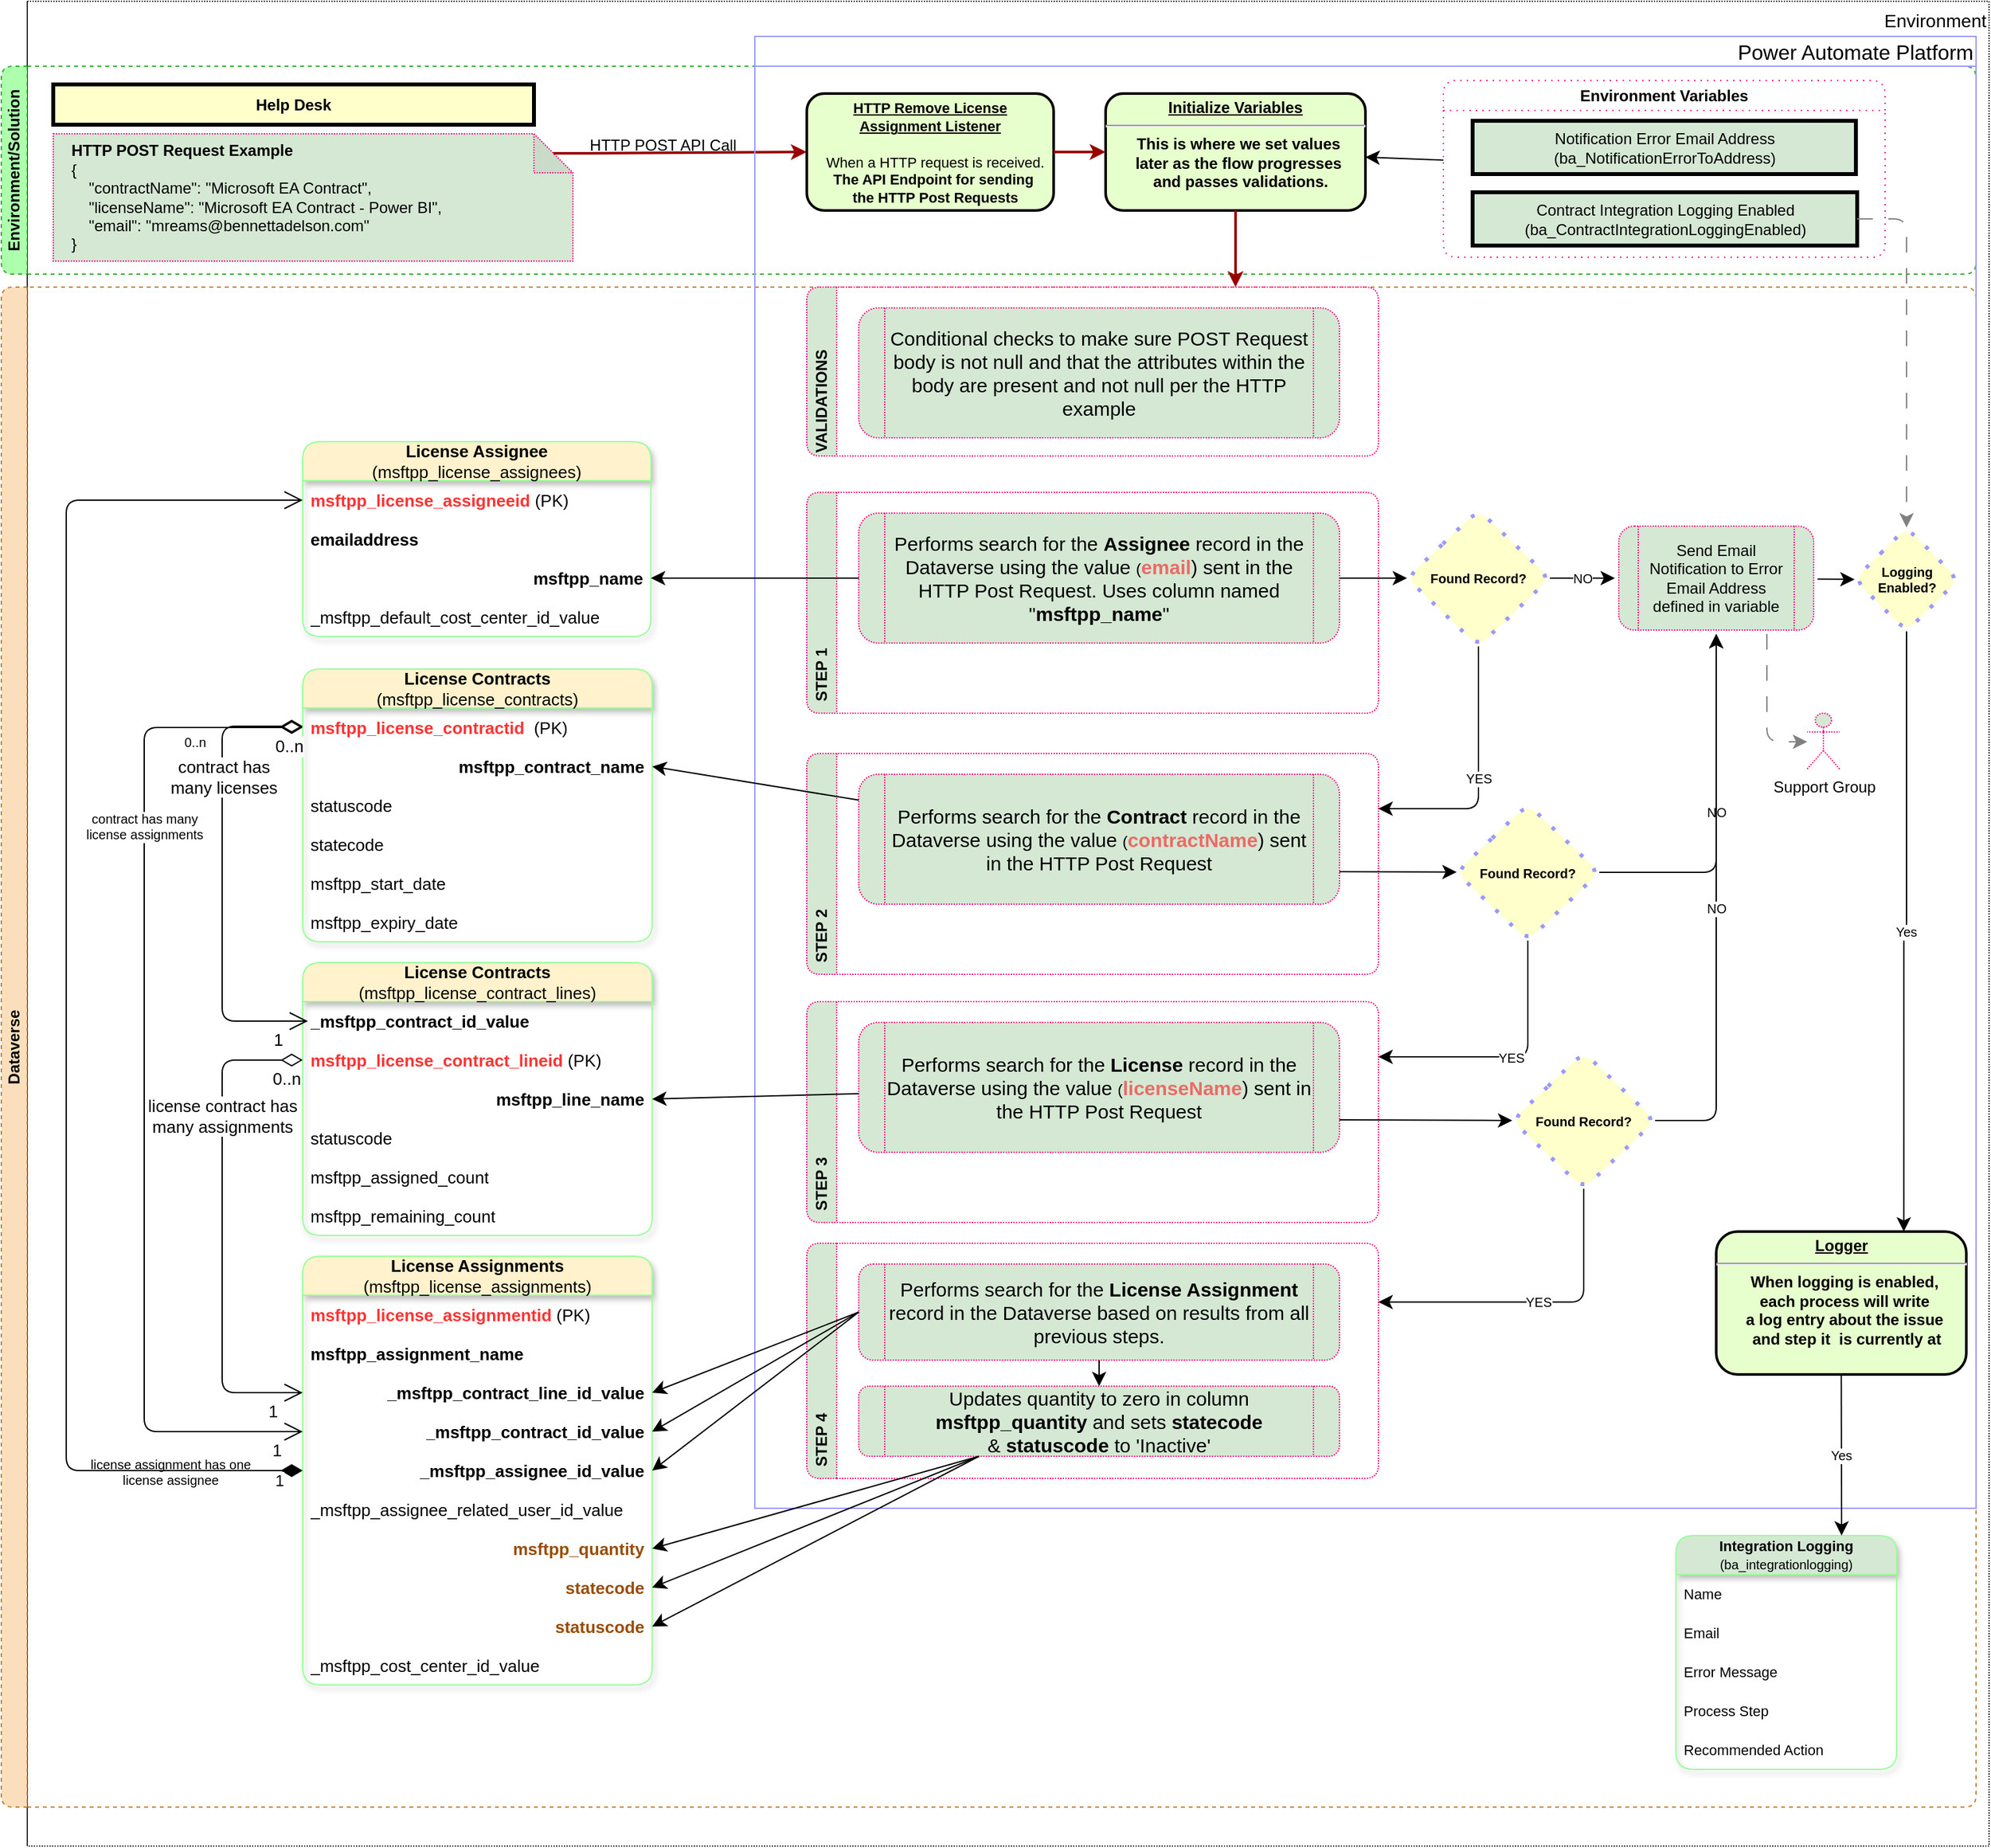 <mxfile version="20.8.20" type="github" pages="2">
  <diagram name="HTTP Remove Listener" id="c7558073-3199-34d8-9f00-42111426c3f3">
    <mxGraphModel dx="2846" dy="1258" grid="1" gridSize="10" guides="1" tooltips="1" connect="1" arrows="1" fold="1" page="1" pageScale="1" pageWidth="826" pageHeight="1169" background="none" math="0" shadow="0">
      <root>
        <mxCell id="0" />
        <mxCell id="1" parent="0" />
        <mxCell id="TVsuiHT1ghC6Kj3LhSkQ-101" value="Environment" style="shape=process;whiteSpace=wrap;align=right;verticalAlign=top;size=0;fontStyle=0;strokeWidth=1;fontSize=14;rounded=1;arcSize=0;glass=0;dashed=1;shadow=0;fillColor=#FFFFFF;opacity=80;dashPattern=1 1;" vertex="1" parent="1">
          <mxGeometry x="-780" y="30" width="1510" height="1420" as="geometry" />
        </mxCell>
        <mxCell id="TVsuiHT1ghC6Kj3LhSkQ-143" value="Environment/Solution" style="swimlane;horizontal=0;whiteSpace=wrap;html=1;rounded=1;shadow=0;glass=0;dashed=1;strokeColor=#009900;strokeWidth=1;fontSize=12;fillColor=#99FF99;opacity=80;startSize=20;" vertex="1" parent="1">
          <mxGeometry x="-800" y="80" width="1520" height="160" as="geometry" />
        </mxCell>
        <mxCell id="12" value="Help Desk" style="whiteSpace=wrap;align=center;verticalAlign=middle;fontStyle=1;strokeWidth=3;fillColor=#FFFFCC" parent="TVsuiHT1ghC6Kj3LhSkQ-143" vertex="1">
          <mxGeometry x="40" y="14" width="370" height="31" as="geometry" />
        </mxCell>
        <mxCell id="52" value="HTTP POST API Call" style="text;spacingTop=-5;align=center" parent="TVsuiHT1ghC6Kj3LhSkQ-143" vertex="1">
          <mxGeometry x="474" y="52" width="71" height="20" as="geometry" />
        </mxCell>
        <mxCell id="NLZe6_HgKIpcnijliFFJ-106" value="&lt;div&gt;&lt;b&gt;HTTP POST Request Example&lt;/b&gt;&lt;/div&gt;&lt;div&gt;{&lt;/div&gt;&lt;div&gt;&amp;nbsp; &amp;nbsp; &quot;contractName&quot;: &quot;Microsoft EA Contract&quot;,&lt;/div&gt;&lt;div&gt;&amp;nbsp; &amp;nbsp; &quot;licenseName&quot;: &quot;Microsoft EA Contract - Power BI&quot;,&lt;/div&gt;&lt;div&gt;&amp;nbsp; &amp;nbsp; &quot;email&quot;: &quot;mreams@bennettadelson.com&quot;&lt;/div&gt;&lt;div&gt;}&lt;/div&gt;" style="shape=note;whiteSpace=wrap;html=1;backgroundOutline=1;darkOpacity=0.05;rounded=1;dashed=1;dashPattern=1 1;labelBackgroundColor=none;strokeColor=#FF0080;strokeWidth=1;fontSize=12;fontColor=#000000;fillColor=#D5E8D4;align=left;spacingLeft=12;spacingRight=6;" vertex="1" parent="TVsuiHT1ghC6Kj3LhSkQ-143">
          <mxGeometry x="40" y="52" width="400" height="98" as="geometry" />
        </mxCell>
        <mxCell id="55" value="" style="edgeStyle=elbowEdgeStyle;elbow=horizontal;strokeColor=#990000;strokeWidth=2;exitX=0;exitY=0;exitDx=385;exitDy=15;entryX=0;entryY=0.5;entryDx=0;entryDy=0;exitPerimeter=0;" parent="1" source="NLZe6_HgKIpcnijliFFJ-106" target="2" edge="1">
          <mxGeometry width="100" height="100" relative="1" as="geometry">
            <mxPoint x="-510" y="450" as="sourcePoint" />
            <mxPoint x="-410" y="350" as="targetPoint" />
            <Array as="points">
              <mxPoint x="-360" y="130" />
            </Array>
          </mxGeometry>
        </mxCell>
        <mxCell id="TVsuiHT1ghC6Kj3LhSkQ-110" value="Dataverse" style="swimlane;horizontal=0;whiteSpace=wrap;html=1;rounded=1;shadow=0;glass=0;dashed=1;strokeColor=#b46504;strokeWidth=1;fontSize=12;fillColor=#fad7ac;opacity=80;startSize=20;" vertex="1" parent="1">
          <mxGeometry x="-800" y="250" width="1520" height="1170" as="geometry" />
        </mxCell>
        <mxCell id="TVsuiHT1ghC6Kj3LhSkQ-102" value="&lt;b style=&quot;font-size: 13px;&quot;&gt;License Assignee&lt;/b&gt;&lt;br style=&quot;font-size: 13px;&quot;&gt;&lt;font style=&quot;font-size: 13px;&quot;&gt;(msftpp_license_assignees)&lt;/font&gt;" style="swimlane;fontStyle=0;childLayout=stackLayout;horizontal=1;startSize=30;horizontalStack=0;resizeParent=1;resizeParentMax=0;resizeLast=0;collapsible=1;marginBottom=0;whiteSpace=wrap;html=1;rounded=1;shadow=1;glass=0;strokeWidth=1;fontSize=13;strokeColor=#99FF99;fillColor=#FFF2CC;" vertex="1" parent="TVsuiHT1ghC6Kj3LhSkQ-110">
          <mxGeometry x="232" y="119" width="268" height="150" as="geometry" />
        </mxCell>
        <mxCell id="TVsuiHT1ghC6Kj3LhSkQ-103" value="msftpp_license_assigneeid&amp;nbsp;&lt;span style=&quot;font-weight: normal; font-size: 13px;&quot;&gt;&lt;font style=&quot;border-color: var(--border-color); font-size: 13px;&quot; color=&quot;#000000&quot;&gt;(PK)&lt;/font&gt;&lt;/span&gt;" style="text;strokeColor=none;fillColor=none;align=left;verticalAlign=middle;spacingLeft=4;spacingRight=4;overflow=hidden;points=[[0,0.5],[1,0.5]];portConstraint=eastwest;rotatable=0;whiteSpace=wrap;html=1;fontSize=13;fontStyle=1;shadow=0;fontColor=#FF3333;" vertex="1" parent="TVsuiHT1ghC6Kj3LhSkQ-102">
          <mxGeometry y="30" width="268" height="30" as="geometry" />
        </mxCell>
        <mxCell id="TVsuiHT1ghC6Kj3LhSkQ-104" value="emailaddress" style="text;strokeColor=none;fillColor=none;align=left;verticalAlign=middle;spacingLeft=4;spacingRight=4;overflow=hidden;points=[[0,0.5],[1,0.5]];portConstraint=eastwest;rotatable=0;whiteSpace=wrap;html=1;fontSize=13;fontStyle=1" vertex="1" parent="TVsuiHT1ghC6Kj3LhSkQ-102">
          <mxGeometry y="60" width="268" height="30" as="geometry" />
        </mxCell>
        <mxCell id="TVsuiHT1ghC6Kj3LhSkQ-105" value="msftpp_name" style="text;strokeColor=none;fillColor=none;align=right;verticalAlign=middle;spacingLeft=4;spacingRight=4;overflow=hidden;points=[[0,0.5],[1,0.5]];portConstraint=eastwest;rotatable=0;whiteSpace=wrap;html=1;fontSize=13;fontStyle=1" vertex="1" parent="TVsuiHT1ghC6Kj3LhSkQ-102">
          <mxGeometry y="90" width="268" height="30" as="geometry" />
        </mxCell>
        <mxCell id="TVsuiHT1ghC6Kj3LhSkQ-106" value="_msftpp_default_cost_center_id_value" style="text;strokeColor=none;fillColor=none;align=left;verticalAlign=middle;spacingLeft=4;spacingRight=4;overflow=hidden;points=[[0,0.5],[1,0.5]];portConstraint=eastwest;rotatable=0;whiteSpace=wrap;html=1;fontSize=13;fontStyle=0" vertex="1" parent="TVsuiHT1ghC6Kj3LhSkQ-102">
          <mxGeometry y="120" width="268" height="30" as="geometry" />
        </mxCell>
        <mxCell id="TVsuiHT1ghC6Kj3LhSkQ-111" value="&lt;b style=&quot;font-size: 13px;&quot;&gt;License Contracts &lt;br style=&quot;font-size: 13px;&quot;&gt;&lt;/b&gt;&lt;font style=&quot;font-size: 13px;&quot;&gt;(msftpp_license_contracts)&lt;/font&gt;" style="swimlane;fontStyle=0;childLayout=stackLayout;horizontal=1;startSize=30;horizontalStack=0;resizeParent=1;resizeParentMax=0;resizeLast=0;collapsible=1;marginBottom=0;whiteSpace=wrap;html=1;rounded=1;shadow=1;glass=0;strokeWidth=1;fontSize=13;strokeColor=#99FF99;fillColor=#FFF2CC;" vertex="1" parent="TVsuiHT1ghC6Kj3LhSkQ-110">
          <mxGeometry x="232" y="294" width="269" height="210" as="geometry" />
        </mxCell>
        <mxCell id="TVsuiHT1ghC6Kj3LhSkQ-112" value="msftpp_license_contractid&amp;nbsp;&amp;nbsp;&lt;span style=&quot;font-weight: normal; font-size: 13px;&quot;&gt;&lt;font color=&quot;#000000&quot; style=&quot;font-size: 13px;&quot;&gt;(PK)&lt;/font&gt;&lt;/span&gt;" style="text;strokeColor=none;fillColor=none;align=left;verticalAlign=middle;spacingLeft=4;spacingRight=4;overflow=hidden;points=[[0,0.5],[1,0.5]];portConstraint=eastwest;rotatable=0;whiteSpace=wrap;html=1;fontSize=13;fontStyle=1;shadow=0;fontColor=#FF3333;" vertex="1" parent="TVsuiHT1ghC6Kj3LhSkQ-111">
          <mxGeometry y="30" width="269" height="30" as="geometry" />
        </mxCell>
        <mxCell id="TVsuiHT1ghC6Kj3LhSkQ-113" value="msftpp_contract_name" style="text;strokeColor=none;fillColor=none;align=right;verticalAlign=middle;spacingLeft=4;spacingRight=4;overflow=hidden;points=[[0,0.5],[1,0.5]];portConstraint=eastwest;rotatable=0;whiteSpace=wrap;html=1;fontSize=13;fontStyle=1" vertex="1" parent="TVsuiHT1ghC6Kj3LhSkQ-111">
          <mxGeometry y="60" width="269" height="30" as="geometry" />
        </mxCell>
        <mxCell id="TVsuiHT1ghC6Kj3LhSkQ-114" value="statuscode" style="text;strokeColor=none;fillColor=none;align=left;verticalAlign=middle;spacingLeft=4;spacingRight=4;overflow=hidden;points=[[0,0.5],[1,0.5]];portConstraint=eastwest;rotatable=0;whiteSpace=wrap;html=1;fontSize=13;fontStyle=0" vertex="1" parent="TVsuiHT1ghC6Kj3LhSkQ-111">
          <mxGeometry y="90" width="269" height="30" as="geometry" />
        </mxCell>
        <mxCell id="TVsuiHT1ghC6Kj3LhSkQ-115" value="statecode" style="text;strokeColor=none;fillColor=none;align=left;verticalAlign=middle;spacingLeft=4;spacingRight=4;overflow=hidden;points=[[0,0.5],[1,0.5]];portConstraint=eastwest;rotatable=0;whiteSpace=wrap;html=1;fontSize=13;fontStyle=0" vertex="1" parent="TVsuiHT1ghC6Kj3LhSkQ-111">
          <mxGeometry y="120" width="269" height="30" as="geometry" />
        </mxCell>
        <mxCell id="TVsuiHT1ghC6Kj3LhSkQ-116" value="msftpp_start_date" style="text;strokeColor=none;fillColor=none;align=left;verticalAlign=middle;spacingLeft=4;spacingRight=4;overflow=hidden;points=[[0,0.5],[1,0.5]];portConstraint=eastwest;rotatable=0;whiteSpace=wrap;html=1;fontSize=13;fontStyle=0" vertex="1" parent="TVsuiHT1ghC6Kj3LhSkQ-111">
          <mxGeometry y="150" width="269" height="30" as="geometry" />
        </mxCell>
        <mxCell id="NLZe6_HgKIpcnijliFFJ-68" value="msftpp_expiry_date" style="text;strokeColor=none;fillColor=none;align=left;verticalAlign=middle;spacingLeft=4;spacingRight=4;overflow=hidden;points=[[0,0.5],[1,0.5]];portConstraint=eastwest;rotatable=0;whiteSpace=wrap;html=1;fontSize=13;fontStyle=0" vertex="1" parent="TVsuiHT1ghC6Kj3LhSkQ-111">
          <mxGeometry y="180" width="269" height="30" as="geometry" />
        </mxCell>
        <mxCell id="TVsuiHT1ghC6Kj3LhSkQ-118" value="&lt;b style=&quot;font-size: 13px;&quot;&gt;License Assignments&lt;br style=&quot;font-size: 13px;&quot;&gt;&lt;/b&gt;&lt;font style=&quot;font-size: 13px;&quot;&gt;(msftpp_license_assignments)&lt;/font&gt;" style="swimlane;fontStyle=0;childLayout=stackLayout;horizontal=1;startSize=30;horizontalStack=0;resizeParent=1;resizeParentMax=0;resizeLast=0;collapsible=1;marginBottom=0;whiteSpace=wrap;html=1;rounded=1;shadow=1;glass=0;strokeWidth=1;fontSize=13;strokeColor=#99FF99;fillColor=#FFF2CC;" vertex="1" parent="TVsuiHT1ghC6Kj3LhSkQ-110">
          <mxGeometry x="232" y="746" width="269" height="330" as="geometry" />
        </mxCell>
        <mxCell id="TVsuiHT1ghC6Kj3LhSkQ-119" value="msftpp_license_assignmentid&amp;nbsp;&lt;span style=&quot;font-weight: normal; font-size: 13px;&quot;&gt;&lt;font color=&quot;#000000&quot; style=&quot;font-size: 13px;&quot;&gt;(PK)&lt;/font&gt;&lt;/span&gt;" style="text;strokeColor=none;fillColor=none;align=left;verticalAlign=middle;spacingLeft=4;spacingRight=4;overflow=hidden;points=[[0,0.5],[1,0.5]];portConstraint=eastwest;rotatable=0;whiteSpace=wrap;html=1;fontSize=13;fontStyle=1;shadow=0;fontColor=#FF3333;" vertex="1" parent="TVsuiHT1ghC6Kj3LhSkQ-118">
          <mxGeometry y="30" width="269" height="30" as="geometry" />
        </mxCell>
        <mxCell id="TVsuiHT1ghC6Kj3LhSkQ-120" value="msftpp_assignment_name" style="text;strokeColor=none;fillColor=none;align=left;verticalAlign=middle;spacingLeft=4;spacingRight=4;overflow=hidden;points=[[0,0.5],[1,0.5]];portConstraint=eastwest;rotatable=0;whiteSpace=wrap;html=1;fontSize=13;fontStyle=1" vertex="1" parent="TVsuiHT1ghC6Kj3LhSkQ-118">
          <mxGeometry y="60" width="269" height="30" as="geometry" />
        </mxCell>
        <mxCell id="TVsuiHT1ghC6Kj3LhSkQ-122" value="_msftpp_contract_line_id_value" style="text;strokeColor=none;fillColor=none;align=right;verticalAlign=middle;spacingLeft=4;spacingRight=4;overflow=hidden;points=[[0,0.5],[1,0.5]];portConstraint=eastwest;rotatable=0;whiteSpace=wrap;html=1;fontSize=13;fontStyle=1" vertex="1" parent="TVsuiHT1ghC6Kj3LhSkQ-118">
          <mxGeometry y="90" width="269" height="30" as="geometry" />
        </mxCell>
        <mxCell id="TVsuiHT1ghC6Kj3LhSkQ-121" value="_msftpp_contract_id_value" style="text;strokeColor=none;fillColor=none;align=right;verticalAlign=middle;spacingLeft=4;spacingRight=4;overflow=hidden;points=[[0,0.5],[1,0.5]];portConstraint=eastwest;rotatable=0;whiteSpace=wrap;html=1;fontSize=13;fontStyle=1" vertex="1" parent="TVsuiHT1ghC6Kj3LhSkQ-118">
          <mxGeometry y="120" width="269" height="30" as="geometry" />
        </mxCell>
        <mxCell id="TVsuiHT1ghC6Kj3LhSkQ-123" value="_msftpp_assignee_id_value" style="text;strokeColor=none;fillColor=none;align=right;verticalAlign=middle;spacingLeft=4;spacingRight=4;overflow=hidden;points=[[0,0.5],[1,0.5]];portConstraint=eastwest;rotatable=0;whiteSpace=wrap;html=1;fontSize=13;fontStyle=1" vertex="1" parent="TVsuiHT1ghC6Kj3LhSkQ-118">
          <mxGeometry y="150" width="269" height="30" as="geometry" />
        </mxCell>
        <mxCell id="TVsuiHT1ghC6Kj3LhSkQ-142" value="_msftpp_assignee_related_user_id_value" style="text;strokeColor=none;fillColor=none;align=left;verticalAlign=middle;spacingLeft=4;spacingRight=4;overflow=hidden;points=[[0,0.5],[1,0.5]];portConstraint=eastwest;rotatable=0;whiteSpace=wrap;html=1;fontSize=13;fontStyle=0" vertex="1" parent="TVsuiHT1ghC6Kj3LhSkQ-118">
          <mxGeometry y="180" width="269" height="30" as="geometry" />
        </mxCell>
        <mxCell id="TVsuiHT1ghC6Kj3LhSkQ-139" value="msftpp_quantity" style="text;strokeColor=none;fillColor=none;align=right;verticalAlign=middle;spacingLeft=4;spacingRight=4;overflow=hidden;points=[[0,0.5],[1,0.5]];portConstraint=eastwest;rotatable=0;whiteSpace=wrap;html=1;fontSize=13;fontStyle=1;fontColor=#994C00;" vertex="1" parent="TVsuiHT1ghC6Kj3LhSkQ-118">
          <mxGeometry y="210" width="269" height="30" as="geometry" />
        </mxCell>
        <mxCell id="TVsuiHT1ghC6Kj3LhSkQ-140" value="statecode" style="text;strokeColor=none;fillColor=none;align=right;verticalAlign=middle;spacingLeft=4;spacingRight=4;overflow=hidden;points=[[0,0.5],[1,0.5]];portConstraint=eastwest;rotatable=0;whiteSpace=wrap;html=1;fontSize=13;fontStyle=1;fontColor=#994C00;" vertex="1" parent="TVsuiHT1ghC6Kj3LhSkQ-118">
          <mxGeometry y="240" width="269" height="30" as="geometry" />
        </mxCell>
        <mxCell id="TVsuiHT1ghC6Kj3LhSkQ-141" value="statuscode" style="text;strokeColor=none;fillColor=none;align=right;verticalAlign=middle;spacingLeft=4;spacingRight=4;overflow=hidden;points=[[0,0.5],[1,0.5]];portConstraint=eastwest;rotatable=0;whiteSpace=wrap;html=1;fontSize=13;fontStyle=1;fontColor=#994C00;" vertex="1" parent="TVsuiHT1ghC6Kj3LhSkQ-118">
          <mxGeometry y="270" width="269" height="30" as="geometry" />
        </mxCell>
        <mxCell id="TVsuiHT1ghC6Kj3LhSkQ-189" value="_msftpp_cost_center_id_value" style="text;strokeColor=none;fillColor=none;align=left;verticalAlign=middle;spacingLeft=4;spacingRight=4;overflow=hidden;points=[[0,0.5],[1,0.5]];portConstraint=eastwest;rotatable=0;whiteSpace=wrap;html=1;fontSize=13;fontStyle=0" vertex="1" parent="TVsuiHT1ghC6Kj3LhSkQ-118">
          <mxGeometry y="300" width="269" height="30" as="geometry" />
        </mxCell>
        <mxCell id="TVsuiHT1ghC6Kj3LhSkQ-124" value="&lt;b style=&quot;font-size: 13px;&quot;&gt;License Contracts &lt;br style=&quot;font-size: 13px;&quot;&gt;&lt;/b&gt;&lt;font style=&quot;font-size: 13px;&quot;&gt;(msftpp_license_contract_lines)&lt;/font&gt;" style="swimlane;fontStyle=0;childLayout=stackLayout;horizontal=1;startSize=30;horizontalStack=0;resizeParent=1;resizeParentMax=0;resizeLast=0;collapsible=1;marginBottom=0;whiteSpace=wrap;html=1;rounded=1;shadow=1;glass=0;strokeWidth=1;fontSize=13;strokeColor=#99FF99;fillColor=#FFF2CC;" vertex="1" parent="TVsuiHT1ghC6Kj3LhSkQ-110">
          <mxGeometry x="232" y="520" width="269" height="210" as="geometry" />
        </mxCell>
        <mxCell id="TVsuiHT1ghC6Kj3LhSkQ-126" value="_msftpp_contract_id_value" style="text;strokeColor=none;fillColor=none;align=left;verticalAlign=middle;spacingLeft=4;spacingRight=4;overflow=hidden;points=[[0,0.5],[1,0.5]];portConstraint=eastwest;rotatable=0;whiteSpace=wrap;html=1;fontSize=13;fontStyle=1" vertex="1" parent="TVsuiHT1ghC6Kj3LhSkQ-124">
          <mxGeometry y="30" width="269" height="30" as="geometry" />
        </mxCell>
        <mxCell id="TVsuiHT1ghC6Kj3LhSkQ-125" value="msftpp_license_contract_lineid&amp;nbsp;&lt;span style=&quot;font-weight: normal; font-size: 13px;&quot;&gt;&lt;font color=&quot;#000000&quot; style=&quot;font-size: 13px;&quot;&gt;(PK)&lt;/font&gt;&lt;/span&gt;" style="text;strokeColor=none;fillColor=none;align=left;verticalAlign=middle;spacingLeft=4;spacingRight=4;overflow=hidden;points=[[0,0.5],[1,0.5]];portConstraint=eastwest;rotatable=0;whiteSpace=wrap;html=1;fontSize=13;fontStyle=1;shadow=0;fontColor=#FF3333;" vertex="1" parent="TVsuiHT1ghC6Kj3LhSkQ-124">
          <mxGeometry y="60" width="269" height="30" as="geometry" />
        </mxCell>
        <mxCell id="TVsuiHT1ghC6Kj3LhSkQ-127" value="msftpp_line_name" style="text;strokeColor=none;fillColor=none;align=right;verticalAlign=middle;spacingLeft=4;spacingRight=4;overflow=hidden;points=[[0,0.5],[1,0.5]];portConstraint=eastwest;rotatable=0;whiteSpace=wrap;html=1;fontSize=13;fontStyle=1" vertex="1" parent="TVsuiHT1ghC6Kj3LhSkQ-124">
          <mxGeometry y="90" width="269" height="30" as="geometry" />
        </mxCell>
        <mxCell id="TVsuiHT1ghC6Kj3LhSkQ-129" value="statuscode" style="text;strokeColor=none;fillColor=none;align=left;verticalAlign=middle;spacingLeft=4;spacingRight=4;overflow=hidden;points=[[0,0.5],[1,0.5]];portConstraint=eastwest;rotatable=0;whiteSpace=wrap;html=1;fontSize=13;fontStyle=0" vertex="1" parent="TVsuiHT1ghC6Kj3LhSkQ-124">
          <mxGeometry y="120" width="269" height="30" as="geometry" />
        </mxCell>
        <mxCell id="NLZe6_HgKIpcnijliFFJ-67" value="msftpp_assigned_count" style="text;strokeColor=none;fillColor=none;align=left;verticalAlign=middle;spacingLeft=4;spacingRight=4;overflow=hidden;points=[[0,0.5],[1,0.5]];portConstraint=eastwest;rotatable=0;whiteSpace=wrap;html=1;fontSize=13;fontStyle=0" vertex="1" parent="TVsuiHT1ghC6Kj3LhSkQ-124">
          <mxGeometry y="150" width="269" height="30" as="geometry" />
        </mxCell>
        <mxCell id="NLZe6_HgKIpcnijliFFJ-73" value="msftpp_remaining_count" style="text;strokeColor=none;fillColor=none;align=left;verticalAlign=middle;spacingLeft=4;spacingRight=4;overflow=hidden;points=[[0,0.5],[1,0.5]];portConstraint=eastwest;rotatable=0;whiteSpace=wrap;html=1;fontSize=13;fontStyle=0" vertex="1" parent="TVsuiHT1ghC6Kj3LhSkQ-124">
          <mxGeometry y="180" width="269" height="30" as="geometry" />
        </mxCell>
        <mxCell id="TVsuiHT1ghC6Kj3LhSkQ-130" value="&lt;b&gt;Integration Logging&lt;br&gt;&lt;/b&gt;&lt;font style=&quot;font-size: 10px;&quot;&gt;(ba_integrationlogging)&lt;/font&gt;" style="swimlane;fontStyle=0;childLayout=stackLayout;horizontal=1;startSize=30;horizontalStack=0;resizeParent=1;resizeParentMax=0;resizeLast=0;collapsible=1;marginBottom=0;whiteSpace=wrap;html=1;rounded=1;shadow=1;glass=0;strokeWidth=1;fontSize=11;strokeColor=#99FF99;fillColor=#D5E8D4;" vertex="1" parent="TVsuiHT1ghC6Kj3LhSkQ-110">
          <mxGeometry x="1289" y="961" width="170" height="180" as="geometry" />
        </mxCell>
        <mxCell id="TVsuiHT1ghC6Kj3LhSkQ-132" value="Name" style="text;strokeColor=none;fillColor=none;align=left;verticalAlign=middle;spacingLeft=4;spacingRight=4;overflow=hidden;points=[[0,0.5],[1,0.5]];portConstraint=eastwest;rotatable=0;whiteSpace=wrap;html=1;fontSize=11;fontStyle=0" vertex="1" parent="TVsuiHT1ghC6Kj3LhSkQ-130">
          <mxGeometry y="30" width="170" height="30" as="geometry" />
        </mxCell>
        <mxCell id="TVsuiHT1ghC6Kj3LhSkQ-133" value="Email" style="text;strokeColor=none;fillColor=none;align=left;verticalAlign=middle;spacingLeft=4;spacingRight=4;overflow=hidden;points=[[0,0.5],[1,0.5]];portConstraint=eastwest;rotatable=0;whiteSpace=wrap;html=1;fontSize=11;fontStyle=0" vertex="1" parent="TVsuiHT1ghC6Kj3LhSkQ-130">
          <mxGeometry y="60" width="170" height="30" as="geometry" />
        </mxCell>
        <mxCell id="TVsuiHT1ghC6Kj3LhSkQ-134" value="Error Message" style="text;strokeColor=none;fillColor=none;align=left;verticalAlign=middle;spacingLeft=4;spacingRight=4;overflow=hidden;points=[[0,0.5],[1,0.5]];portConstraint=eastwest;rotatable=0;whiteSpace=wrap;html=1;fontSize=11;fontStyle=0" vertex="1" parent="TVsuiHT1ghC6Kj3LhSkQ-130">
          <mxGeometry y="90" width="170" height="30" as="geometry" />
        </mxCell>
        <mxCell id="TVsuiHT1ghC6Kj3LhSkQ-135" value="Process Step" style="text;strokeColor=none;fillColor=none;align=left;verticalAlign=middle;spacingLeft=4;spacingRight=4;overflow=hidden;points=[[0,0.5],[1,0.5]];portConstraint=eastwest;rotatable=0;whiteSpace=wrap;html=1;fontSize=11;fontStyle=0" vertex="1" parent="TVsuiHT1ghC6Kj3LhSkQ-130">
          <mxGeometry y="120" width="170" height="30" as="geometry" />
        </mxCell>
        <mxCell id="TVsuiHT1ghC6Kj3LhSkQ-136" value="Recommended Action" style="text;strokeColor=none;fillColor=none;align=left;verticalAlign=middle;spacingLeft=4;spacingRight=4;overflow=hidden;points=[[0,0.5],[1,0.5]];portConstraint=eastwest;rotatable=0;whiteSpace=wrap;html=1;fontSize=11;fontStyle=0" vertex="1" parent="TVsuiHT1ghC6Kj3LhSkQ-130">
          <mxGeometry y="150" width="170" height="30" as="geometry" />
        </mxCell>
        <mxCell id="TVsuiHT1ghC6Kj3LhSkQ-179" value="contract has &lt;br style=&quot;font-size: 13px;&quot;&gt;many licenses" style="endArrow=open;endSize=12;startArrow=diamondThin;startSize=14;startFill=0;edgeStyle=orthogonalEdgeStyle;rounded=1;fontSize=13;fontColor=#000000;jumpStyle=arc;labelPosition=center;verticalLabelPosition=top;align=center;verticalAlign=middle;textDirection=ltr;html=1;" edge="1" parent="TVsuiHT1ghC6Kj3LhSkQ-110" source="TVsuiHT1ghC6Kj3LhSkQ-112">
          <mxGeometry x="-0.434" y="1" relative="1" as="geometry">
            <mxPoint x="213" y="338" as="sourcePoint" />
            <mxPoint x="236" y="565" as="targetPoint" />
            <Array as="points">
              <mxPoint x="170" y="338" />
              <mxPoint x="170" y="565" />
            </Array>
            <mxPoint as="offset" />
          </mxGeometry>
        </mxCell>
        <mxCell id="TVsuiHT1ghC6Kj3LhSkQ-180" value="0..n" style="edgeLabel;resizable=0;html=1;align=left;verticalAlign=top;rounded=1;shadow=0;glass=0;dashed=1;dashPattern=1 1;sketch=1;strokeColor=#009900;strokeWidth=1;fontSize=10;fontColor=#000000;fillColor=#99FF99;opacity=80;" connectable="0" vertex="1" parent="TVsuiHT1ghC6Kj3LhSkQ-179">
          <mxGeometry x="-1" relative="1" as="geometry">
            <mxPoint x="-93" as="offset" />
          </mxGeometry>
        </mxCell>
        <mxCell id="TVsuiHT1ghC6Kj3LhSkQ-181" value="1" style="edgeLabel;resizable=0;html=1;align=right;verticalAlign=top;rounded=1;shadow=0;glass=0;dashed=1;dashPattern=1 1;sketch=1;strokeColor=#009900;strokeWidth=1;fontSize=13;fontColor=#000000;fillColor=#99FF99;opacity=80;" connectable="0" vertex="1" parent="TVsuiHT1ghC6Kj3LhSkQ-179">
          <mxGeometry x="1" relative="1" as="geometry">
            <mxPoint x="-19" as="offset" />
          </mxGeometry>
        </mxCell>
        <mxCell id="TVsuiHT1ghC6Kj3LhSkQ-182" value="contract has many&lt;br&gt;license assignments" style="endArrow=open;html=1;endSize=12;startArrow=diamondThin;startSize=14;startFill=0;edgeStyle=orthogonalEdgeStyle;rounded=1;fontSize=10;fontColor=#000000;exitX=0;exitY=0.5;exitDx=0;exitDy=0;" edge="1" parent="TVsuiHT1ghC6Kj3LhSkQ-110" source="TVsuiHT1ghC6Kj3LhSkQ-112" target="TVsuiHT1ghC6Kj3LhSkQ-121">
          <mxGeometry x="-0.497" relative="1" as="geometry">
            <mxPoint x="-137" y="538" as="sourcePoint" />
            <mxPoint x="253" y="881" as="targetPoint" />
            <Array as="points">
              <mxPoint x="110" y="339" />
              <mxPoint x="110" y="881" />
            </Array>
            <mxPoint as="offset" />
          </mxGeometry>
        </mxCell>
        <mxCell id="TVsuiHT1ghC6Kj3LhSkQ-183" value="0..n" style="edgeLabel;resizable=0;html=1;align=left;verticalAlign=top;rounded=1;shadow=0;glass=0;dashed=1;dashPattern=1 1;sketch=1;strokeColor=#009900;strokeWidth=1;fontSize=13;fontColor=#000000;fillColor=#99FF99;opacity=80;" connectable="0" vertex="1" parent="TVsuiHT1ghC6Kj3LhSkQ-182">
          <mxGeometry x="-1" relative="1" as="geometry">
            <mxPoint x="-23" as="offset" />
          </mxGeometry>
        </mxCell>
        <mxCell id="TVsuiHT1ghC6Kj3LhSkQ-184" value="1" style="edgeLabel;resizable=0;html=1;align=right;verticalAlign=top;rounded=1;shadow=0;glass=0;dashed=1;dashPattern=1 1;sketch=1;strokeColor=#009900;strokeWidth=1;fontSize=13;fontColor=#000000;fillColor=#99FF99;opacity=80;" connectable="0" vertex="1" parent="TVsuiHT1ghC6Kj3LhSkQ-182">
          <mxGeometry x="1" relative="1" as="geometry">
            <mxPoint x="-16" as="offset" />
          </mxGeometry>
        </mxCell>
        <mxCell id="NLZe6_HgKIpcnijliFFJ-74" value="license contract has &lt;br style=&quot;font-size: 13px;&quot;&gt;many assignments" style="endArrow=open;endSize=12;startArrow=diamondThin;startSize=14;startFill=0;edgeStyle=orthogonalEdgeStyle;rounded=1;fontSize=13;fontColor=#000000;jumpStyle=arc;labelPosition=center;verticalLabelPosition=top;align=center;verticalAlign=middle;textDirection=ltr;html=1;exitX=0;exitY=0.5;exitDx=0;exitDy=0;entryX=0;entryY=0.5;entryDx=0;entryDy=0;" edge="1" parent="TVsuiHT1ghC6Kj3LhSkQ-110" source="TVsuiHT1ghC6Kj3LhSkQ-125" target="TVsuiHT1ghC6Kj3LhSkQ-122">
          <mxGeometry x="-0.448" relative="1" as="geometry">
            <mxPoint x="223" y="377" as="sourcePoint" />
            <mxPoint x="246" y="604" as="targetPoint" />
            <Array as="points">
              <mxPoint x="170" y="595" />
              <mxPoint x="170" y="851" />
            </Array>
            <mxPoint as="offset" />
          </mxGeometry>
        </mxCell>
        <mxCell id="NLZe6_HgKIpcnijliFFJ-75" value="0..n" style="edgeLabel;resizable=0;html=1;align=left;verticalAlign=top;rounded=1;shadow=0;glass=0;dashed=1;dashPattern=1 1;sketch=1;strokeColor=#009900;strokeWidth=1;fontSize=13;fontColor=#000000;fillColor=#99FF99;opacity=80;" connectable="0" vertex="1" parent="NLZe6_HgKIpcnijliFFJ-74">
          <mxGeometry x="-1" relative="1" as="geometry">
            <mxPoint x="-25" as="offset" />
          </mxGeometry>
        </mxCell>
        <mxCell id="NLZe6_HgKIpcnijliFFJ-76" value="1" style="edgeLabel;resizable=0;html=1;align=right;verticalAlign=top;rounded=1;shadow=0;glass=0;dashed=1;dashPattern=1 1;sketch=1;strokeColor=#009900;strokeWidth=1;fontSize=13;fontColor=#000000;fillColor=#99FF99;opacity=80;" connectable="0" vertex="1" parent="NLZe6_HgKIpcnijliFFJ-74">
          <mxGeometry x="1" relative="1" as="geometry">
            <mxPoint x="-19" as="offset" />
          </mxGeometry>
        </mxCell>
        <mxCell id="NLZe6_HgKIpcnijliFFJ-85" value="1" style="endArrow=open;html=1;endSize=12;startArrow=diamondThin;startSize=14;startFill=1;edgeStyle=orthogonalEdgeStyle;align=left;verticalAlign=bottom;rounded=1;fontSize=12;fontColor=#000000;entryX=0;entryY=0.5;entryDx=0;entryDy=0;exitX=0;exitY=0.5;exitDx=0;exitDy=0;" edge="1" parent="TVsuiHT1ghC6Kj3LhSkQ-110" source="TVsuiHT1ghC6Kj3LhSkQ-123" target="TVsuiHT1ghC6Kj3LhSkQ-103">
          <mxGeometry x="-0.959" y="17" relative="1" as="geometry">
            <mxPoint x="-210" y="548" as="sourcePoint" />
            <mxPoint x="-50" y="548" as="targetPoint" />
            <Array as="points">
              <mxPoint x="50" y="911" />
              <mxPoint x="50" y="164" />
            </Array>
            <mxPoint as="offset" />
          </mxGeometry>
        </mxCell>
        <mxCell id="NLZe6_HgKIpcnijliFFJ-87" value="&lt;div style=&quot;font-size: 10px;&quot;&gt;license assignment has one&lt;/div&gt;&lt;div style=&quot;font-size: 10px;&quot;&gt;license assignee&lt;/div&gt;" style="edgeLabel;html=1;align=center;verticalAlign=middle;resizable=0;points=[];fontSize=10;fontColor=#000000;labelBackgroundColor=none;" vertex="1" connectable="0" parent="NLZe6_HgKIpcnijliFFJ-85">
          <mxGeometry x="-0.304" y="-2" relative="1" as="geometry">
            <mxPoint x="78" y="205" as="offset" />
          </mxGeometry>
        </mxCell>
        <mxCell id="NLZe6_HgKIpcnijliFFJ-69" value="Power Automate Platform" style="swimlane;whiteSpace=wrap;html=1;fontSize=16;strokeColor=#9999FF;fontStyle=0;align=right;" vertex="1" parent="1">
          <mxGeometry x="-220" y="57" width="940" height="1133" as="geometry" />
        </mxCell>
        <mxCell id="2" value="&lt;p style=&quot;margin: 0px; margin-top: 4px; text-align: center; text-decoration: underline;&quot;&gt;&lt;/p&gt;&lt;u style=&quot;font-size: 11px;&quot;&gt;&lt;font style=&quot;font-size: 11px;&quot;&gt;HTTP Remove License &lt;br&gt;Assignment Listener&lt;/font&gt;&lt;/u&gt;&lt;p style=&quot;margin: 0px 0px 0px 8px; font-size: 11px;&quot;&gt;&lt;br&gt;&lt;/p&gt;&lt;p style=&quot;margin: 0px 0px 0px 8px;&quot;&gt;&lt;span style=&quot;font-weight: normal;&quot;&gt;&lt;font style=&quot;font-size: 11px;&quot;&gt;When a HTTP request is received.&lt;/font&gt;&lt;/span&gt;&lt;/p&gt;&lt;p style=&quot;margin: 0px 0px 0px 8px; font-size: 11px;&quot;&gt;The API Endpoint for sending&amp;nbsp;&lt;/p&gt;&lt;p style=&quot;margin: 0px 0px 0px 8px; font-size: 11px;&quot;&gt;the HTTP Post Requests&lt;/p&gt;" style="verticalAlign=middle;align=center;overflow=fill;fontSize=12;fontFamily=Helvetica;html=1;rounded=1;fontStyle=1;strokeWidth=2;fillColor=#E6FFCC" parent="NLZe6_HgKIpcnijliFFJ-69" vertex="1">
          <mxGeometry x="40" y="44" width="190" height="90" as="geometry" />
        </mxCell>
        <mxCell id="6" value="&lt;p style=&quot;margin: 0px; margin-top: 4px; text-align: center; text-decoration: underline;&quot;&gt;&lt;strong&gt;Initialize Variables&lt;/strong&gt;&lt;/p&gt;&lt;hr&gt;&lt;p style=&quot;margin: 0px; margin-left: 8px;&quot;&gt;This is where we set values&amp;nbsp;&lt;/p&gt;&lt;p style=&quot;margin: 0px; margin-left: 8px;&quot;&gt;later as the flow progresses&amp;nbsp;&lt;/p&gt;&lt;p style=&quot;margin: 0px; margin-left: 8px;&quot;&gt;and passes validations.&lt;/p&gt;" style="verticalAlign=middle;align=center;overflow=fill;fontSize=12;fontFamily=Helvetica;html=1;rounded=1;fontStyle=1;strokeWidth=2;fillColor=#E6FFCC" parent="NLZe6_HgKIpcnijliFFJ-69" vertex="1">
          <mxGeometry x="270" y="44" width="200" height="90" as="geometry" />
        </mxCell>
        <mxCell id="67" value="" style="edgeStyle=elbowEdgeStyle;elbow=horizontal;strokeColor=#990000;strokeWidth=2;entryX=0;entryY=0.5;entryDx=0;entryDy=0;" parent="NLZe6_HgKIpcnijliFFJ-69" source="2" target="6" edge="1">
          <mxGeometry width="100" height="100" relative="1" as="geometry">
            <mxPoint x="459" y="32" as="sourcePoint" />
            <mxPoint x="533" y="-149" as="targetPoint" />
          </mxGeometry>
        </mxCell>
        <mxCell id="NLZe6_HgKIpcnijliFFJ-97" value="Logging&lt;br&gt;Enabled?" style="rhombus;whiteSpace=wrap;html=1;fillColor=#FFFFCC;fontStyle=1;strokeWidth=3;rounded=1;dashed=1;dashPattern=1 4;labelBackgroundColor=none;strokeColor=#9999FF;fontSize=10;fontColor=#000000;" vertex="1" parent="NLZe6_HgKIpcnijliFFJ-69">
          <mxGeometry x="846.5" y="378" width="80" height="80" as="geometry" />
        </mxCell>
        <mxCell id="NLZe6_HgKIpcnijliFFJ-100" value="Environment Variables" style="swimlane;whiteSpace=wrap;html=1;rounded=1;dashed=1;dashPattern=1 4;labelBackgroundColor=none;strokeColor=#FF0080;strokeWidth=1;fontSize=12;fontColor=#000000;" vertex="1" parent="NLZe6_HgKIpcnijliFFJ-69">
          <mxGeometry x="530" y="34" width="340" height="136" as="geometry" />
        </mxCell>
        <mxCell id="NLZe6_HgKIpcnijliFFJ-104" value="Notification Error Email Address&#xa;(ba_NotificationErrorToAddress)" style="whiteSpace=wrap;align=center;verticalAlign=middle;fontStyle=0;strokeWidth=3;fillColor=#D5E8D4;" vertex="1" parent="NLZe6_HgKIpcnijliFFJ-100">
          <mxGeometry x="22.5" y="31" width="295" height="41" as="geometry" />
        </mxCell>
        <mxCell id="NLZe6_HgKIpcnijliFFJ-96" value="Contract Integration Logging Enabled&#xa;(ba_ContractIntegrationLoggingEnabled)" style="whiteSpace=wrap;align=center;verticalAlign=middle;fontStyle=0;strokeWidth=3;fillColor=#D5E8D4;" vertex="1" parent="NLZe6_HgKIpcnijliFFJ-100">
          <mxGeometry x="22.5" y="86" width="296" height="41" as="geometry" />
        </mxCell>
        <mxCell id="NLZe6_HgKIpcnijliFFJ-102" value="" style="endArrow=classic;html=1;rounded=1;fontSize=10;fontColor=#000000;startSize=8;endSize=8;" edge="1" parent="NLZe6_HgKIpcnijliFFJ-69" source="NLZe6_HgKIpcnijliFFJ-100" target="6">
          <mxGeometry width="50" height="50" relative="1" as="geometry">
            <mxPoint x="980" y="310" as="sourcePoint" />
            <mxPoint x="1030" y="260" as="targetPoint" />
          </mxGeometry>
        </mxCell>
        <mxCell id="NLZe6_HgKIpcnijliFFJ-99" value="" style="edgeStyle=orthogonalEdgeStyle;rounded=1;orthogonalLoop=1;jettySize=auto;html=1;fontSize=10;fontColor=#000000;startSize=8;endSize=8;entryX=0.5;entryY=0;entryDx=0;entryDy=0;exitX=1;exitY=0.5;exitDx=0;exitDy=0;dashed=1;dashPattern=12 12;strokeColor=#808080;" edge="1" parent="NLZe6_HgKIpcnijliFFJ-69" source="NLZe6_HgKIpcnijliFFJ-96" target="NLZe6_HgKIpcnijliFFJ-97">
          <mxGeometry relative="1" as="geometry">
            <mxPoint x="800" y="688" as="sourcePoint" />
            <mxPoint x="801" y="730" as="targetPoint" />
          </mxGeometry>
        </mxCell>
        <mxCell id="NLZe6_HgKIpcnijliFFJ-108" value="&amp;nbsp; STEP 1" style="swimlane;horizontal=0;whiteSpace=wrap;html=1;rounded=1;dashed=1;dashPattern=1 1;labelBackgroundColor=none;strokeColor=#FF0080;strokeWidth=1;fontSize=12;fontColor=#000000;fillColor=#D5E8D4;align=left;" vertex="1" parent="NLZe6_HgKIpcnijliFFJ-69">
          <mxGeometry x="40" y="351" width="440" height="170" as="geometry" />
        </mxCell>
        <mxCell id="NLZe6_HgKIpcnijliFFJ-109" value="&lt;font style=&quot;border-color: var(--border-color); font-size: 15px;&quot; color=&quot;#000000&quot;&gt;Performs search for the&amp;nbsp;&lt;b style=&quot;border-color: var(--border-color);&quot;&gt;Assignee&amp;nbsp;&lt;/b&gt;record in the Dataverse using the value&amp;nbsp;&lt;/font&gt;(&lt;b style=&quot;border-color: var(--border-color); font-size: 15px;&quot;&gt;&lt;font style=&quot;border-color: var(--border-color);&quot; color=&quot;#ea6b66&quot;&gt;email&lt;/font&gt;&lt;/b&gt;&lt;span style=&quot;border-color: var(--border-color); font-size: 15px;&quot;&gt;) sent in the HTTP Post Request. Uses column named &quot;&lt;b&gt;msftpp_name&lt;/b&gt;&quot;&lt;/span&gt;" style="shape=process;whiteSpace=wrap;html=1;backgroundOutline=1;rounded=1;dashed=1;dashPattern=1 1;labelBackgroundColor=none;strokeColor=#FF0080;strokeWidth=1;fontSize=12;fontColor=#000000;fillColor=#D5E8D4;size=0.054;" vertex="1" parent="NLZe6_HgKIpcnijliFFJ-108">
          <mxGeometry x="40" y="16" width="370" height="100" as="geometry" />
        </mxCell>
        <mxCell id="NLZe6_HgKIpcnijliFFJ-110" value="&amp;nbsp; STEP 2" style="swimlane;horizontal=0;whiteSpace=wrap;html=1;rounded=1;dashed=1;dashPattern=1 1;labelBackgroundColor=none;strokeColor=#FF0080;strokeWidth=1;fontSize=12;fontColor=#000000;fillColor=#D5E8D4;align=left;" vertex="1" parent="NLZe6_HgKIpcnijliFFJ-69">
          <mxGeometry x="40" y="552" width="440" height="170" as="geometry" />
        </mxCell>
        <mxCell id="NLZe6_HgKIpcnijliFFJ-111" value="&lt;font style=&quot;border-color: var(--border-color); font-size: 15px;&quot; color=&quot;#000000&quot;&gt;Performs search for the&amp;nbsp;&lt;b style=&quot;border-color: var(--border-color);&quot;&gt;Contract&amp;nbsp;&lt;/b&gt;record in the Dataverse using the value&amp;nbsp;&lt;/font&gt;(&lt;b style=&quot;border-color: var(--border-color); font-size: 15px;&quot;&gt;&lt;font style=&quot;border-color: var(--border-color);&quot; color=&quot;#ea6b66&quot;&gt;contractName&lt;/font&gt;&lt;/b&gt;&lt;span style=&quot;border-color: var(--border-color); font-size: 15px;&quot;&gt;) sent in the HTTP Post Request&lt;/span&gt;" style="shape=process;whiteSpace=wrap;html=1;backgroundOutline=1;rounded=1;dashed=1;dashPattern=1 1;labelBackgroundColor=none;strokeColor=#FF0080;strokeWidth=1;fontSize=12;fontColor=#000000;fillColor=#D5E8D4;size=0.054;" vertex="1" parent="NLZe6_HgKIpcnijliFFJ-110">
          <mxGeometry x="40" y="16" width="370" height="100" as="geometry" />
        </mxCell>
        <mxCell id="NLZe6_HgKIpcnijliFFJ-112" value="&amp;nbsp; STEP 4" style="swimlane;horizontal=0;whiteSpace=wrap;html=1;rounded=1;dashed=1;dashPattern=1 1;labelBackgroundColor=none;strokeColor=#FF0080;strokeWidth=1;fontSize=12;fontColor=#000000;fillColor=#D5E8D4;align=left;" vertex="1" parent="NLZe6_HgKIpcnijliFFJ-69">
          <mxGeometry x="40" y="929" width="440" height="181" as="geometry" />
        </mxCell>
        <mxCell id="NLZe6_HgKIpcnijliFFJ-113" value="&lt;font style=&quot;font-size: 15px;&quot;&gt;Performs search for the&lt;b&gt; License Assignment&lt;/b&gt; record in the Dataverse based on results from all previous steps.&lt;/font&gt;" style="shape=process;whiteSpace=wrap;html=1;backgroundOutline=1;rounded=1;dashed=1;dashPattern=1 1;labelBackgroundColor=none;strokeColor=#FF0080;strokeWidth=1;fontSize=12;fontColor=#000000;fillColor=#D5E8D4;size=0.054;" vertex="1" parent="NLZe6_HgKIpcnijliFFJ-112">
          <mxGeometry x="40" y="16" width="370" height="74" as="geometry" />
        </mxCell>
        <mxCell id="NLZe6_HgKIpcnijliFFJ-114" value="&amp;nbsp; STEP 3" style="swimlane;horizontal=0;whiteSpace=wrap;html=1;rounded=1;dashed=1;dashPattern=1 1;labelBackgroundColor=none;strokeColor=#FF0080;strokeWidth=1;fontSize=12;fontColor=#000000;fillColor=#D5E8D4;align=left;" vertex="1" parent="NLZe6_HgKIpcnijliFFJ-69">
          <mxGeometry x="40" y="743" width="440" height="170" as="geometry" />
        </mxCell>
        <mxCell id="NLZe6_HgKIpcnijliFFJ-115" value="&lt;font style=&quot;border-color: var(--border-color); font-size: 15px;&quot; color=&quot;#000000&quot;&gt;Performs search for the&amp;nbsp;&lt;b style=&quot;border-color: var(--border-color);&quot;&gt;License&amp;nbsp;&lt;/b&gt;record in the Dataverse using the value&amp;nbsp;&lt;/font&gt;(&lt;b style=&quot;border-color: var(--border-color); font-size: 15px;&quot;&gt;&lt;font style=&quot;border-color: var(--border-color);&quot; color=&quot;#ea6b66&quot;&gt;licenseName&lt;/font&gt;&lt;/b&gt;&lt;span style=&quot;border-color: var(--border-color); font-size: 15px;&quot;&gt;) sent in the HTTP Post Request&lt;/span&gt;" style="shape=process;whiteSpace=wrap;html=1;backgroundOutline=1;rounded=1;dashed=1;dashPattern=1 1;labelBackgroundColor=none;strokeColor=#FF0080;strokeWidth=1;fontSize=12;fontColor=#000000;fillColor=#D5E8D4;size=0.054;" vertex="1" parent="NLZe6_HgKIpcnijliFFJ-114">
          <mxGeometry x="40" y="16" width="370" height="100" as="geometry" />
        </mxCell>
        <mxCell id="NLZe6_HgKIpcnijliFFJ-118" value="" style="edgeStyle=elbowEdgeStyle;elbow=horizontal;strokeColor=#990000;strokeWidth=2;entryX=0.75;entryY=0;entryDx=0;entryDy=0;exitX=0.5;exitY=1;exitDx=0;exitDy=0;" edge="1" parent="NLZe6_HgKIpcnijliFFJ-69" source="6" target="NLZe6_HgKIpcnijliFFJ-129">
          <mxGeometry width="100" height="100" relative="1" as="geometry">
            <mxPoint x="240" y="99" as="sourcePoint" />
            <mxPoint x="280" y="99" as="targetPoint" />
          </mxGeometry>
        </mxCell>
        <mxCell id="NLZe6_HgKIpcnijliFFJ-119" value="Found Record?" style="rhombus;whiteSpace=wrap;html=1;fillColor=#FFFFCC;fontStyle=1;strokeWidth=3;rounded=1;dashed=1;dashPattern=1 4;labelBackgroundColor=none;strokeColor=#9999FF;fontSize=10;fontColor=#000000;" vertex="1" parent="NLZe6_HgKIpcnijliFFJ-69">
          <mxGeometry x="502" y="364.5" width="110" height="105" as="geometry" />
        </mxCell>
        <mxCell id="NLZe6_HgKIpcnijliFFJ-120" value="" style="edgeStyle=none;rounded=1;orthogonalLoop=1;jettySize=auto;html=1;fontSize=10;fontColor=#000000;startSize=8;endSize=8;exitX=1;exitY=0.5;exitDx=0;exitDy=0;entryX=0;entryY=0.5;entryDx=0;entryDy=0;" edge="1" parent="NLZe6_HgKIpcnijliFFJ-69" source="NLZe6_HgKIpcnijliFFJ-109" target="NLZe6_HgKIpcnijliFFJ-119">
          <mxGeometry relative="1" as="geometry">
            <mxPoint x="785" y="323" as="sourcePoint" />
            <mxPoint x="786" y="372" as="targetPoint" />
          </mxGeometry>
        </mxCell>
        <mxCell id="NLZe6_HgKIpcnijliFFJ-122" value="YES" style="edgeStyle=orthogonalEdgeStyle;rounded=1;orthogonalLoop=1;jettySize=auto;html=1;fontSize=10;fontColor=#000000;startSize=8;endSize=8;exitX=0.5;exitY=1;exitDx=0;exitDy=0;entryX=1;entryY=0.25;entryDx=0;entryDy=0;" edge="1" parent="NLZe6_HgKIpcnijliFFJ-69" source="NLZe6_HgKIpcnijliFFJ-119" target="NLZe6_HgKIpcnijliFFJ-110">
          <mxGeometry x="0.0" relative="1" as="geometry">
            <mxPoint x="460" y="427" as="sourcePoint" />
            <mxPoint x="510" y="427" as="targetPoint" />
            <mxPoint as="offset" />
          </mxGeometry>
        </mxCell>
        <mxCell id="NLZe6_HgKIpcnijliFFJ-123" value="NO" style="edgeStyle=orthogonalEdgeStyle;rounded=1;orthogonalLoop=1;jettySize=auto;html=1;fontSize=10;fontColor=#000000;startSize=8;endSize=8;exitX=1;exitY=0.5;exitDx=0;exitDy=0;" edge="1" parent="NLZe6_HgKIpcnijliFFJ-69" source="NLZe6_HgKIpcnijliFFJ-119" target="NLZe6_HgKIpcnijliFFJ-133">
          <mxGeometry relative="1" as="geometry">
            <mxPoint x="460" y="427" as="sourcePoint" />
            <mxPoint x="510" y="427" as="targetPoint" />
          </mxGeometry>
        </mxCell>
        <mxCell id="NLZe6_HgKIpcnijliFFJ-124" value="Found Record?" style="rhombus;whiteSpace=wrap;html=1;fillColor=#FFFFCC;fontStyle=1;strokeWidth=3;rounded=1;dashed=1;dashPattern=1 4;labelBackgroundColor=none;strokeColor=#9999FF;fontSize=10;fontColor=#000000;" vertex="1" parent="NLZe6_HgKIpcnijliFFJ-69">
          <mxGeometry x="540" y="591" width="110" height="105" as="geometry" />
        </mxCell>
        <mxCell id="NLZe6_HgKIpcnijliFFJ-125" value="" style="edgeStyle=none;rounded=1;orthogonalLoop=1;jettySize=auto;html=1;fontSize=10;fontColor=#000000;startSize=8;endSize=8;exitX=1;exitY=0.75;exitDx=0;exitDy=0;" edge="1" parent="NLZe6_HgKIpcnijliFFJ-69" source="NLZe6_HgKIpcnijliFFJ-111" target="NLZe6_HgKIpcnijliFFJ-124">
          <mxGeometry relative="1" as="geometry">
            <mxPoint x="460" y="427" as="sourcePoint" />
            <mxPoint x="512" y="427" as="targetPoint" />
          </mxGeometry>
        </mxCell>
        <mxCell id="NLZe6_HgKIpcnijliFFJ-126" value="NO" style="edgeStyle=orthogonalEdgeStyle;rounded=1;orthogonalLoop=1;jettySize=auto;html=1;fontSize=10;fontColor=#000000;startSize=8;endSize=8;exitX=1;exitY=0.5;exitDx=0;exitDy=0;" edge="1" parent="NLZe6_HgKIpcnijliFFJ-69" source="NLZe6_HgKIpcnijliFFJ-124" target="NLZe6_HgKIpcnijliFFJ-133">
          <mxGeometry relative="1" as="geometry">
            <mxPoint x="622" y="427" as="sourcePoint" />
            <mxPoint x="746" y="427" as="targetPoint" />
          </mxGeometry>
        </mxCell>
        <mxCell id="NLZe6_HgKIpcnijliFFJ-127" value="YES" style="edgeStyle=orthogonalEdgeStyle;rounded=1;orthogonalLoop=1;jettySize=auto;html=1;fontSize=10;fontColor=#000000;startSize=8;endSize=8;entryX=1;entryY=0.25;entryDx=0;entryDy=0;exitX=0.5;exitY=1;exitDx=0;exitDy=0;" edge="1" parent="NLZe6_HgKIpcnijliFFJ-69" source="NLZe6_HgKIpcnijliFFJ-124" target="NLZe6_HgKIpcnijliFFJ-114">
          <mxGeometry x="0.0" relative="1" as="geometry">
            <mxPoint x="567" y="479" as="sourcePoint" />
            <mxPoint x="490" y="604" as="targetPoint" />
            <mxPoint as="offset" />
          </mxGeometry>
        </mxCell>
        <mxCell id="NLZe6_HgKIpcnijliFFJ-129" value="VALIDATIONS" style="swimlane;horizontal=0;whiteSpace=wrap;html=1;rounded=1;dashed=1;dashPattern=1 1;labelBackgroundColor=none;strokeColor=#FF0080;strokeWidth=1;fontSize=12;fontColor=#000000;fillColor=#D5E8D4;align=left;" vertex="1" parent="NLZe6_HgKIpcnijliFFJ-69">
          <mxGeometry x="40" y="193" width="440" height="130" as="geometry" />
        </mxCell>
        <mxCell id="NLZe6_HgKIpcnijliFFJ-130" value="&lt;span style=&quot;font-size: 15px;&quot;&gt;Conditional checks to make sure POST Request body is not null and that the attributes within the body are present and not null per the HTTP example&lt;/span&gt;" style="shape=process;whiteSpace=wrap;html=1;backgroundOutline=1;rounded=1;dashed=1;dashPattern=1 1;labelBackgroundColor=none;strokeColor=#FF0080;strokeWidth=1;fontSize=12;fontColor=#000000;fillColor=#D5E8D4;size=0.054;" vertex="1" parent="NLZe6_HgKIpcnijliFFJ-129">
          <mxGeometry x="40" y="16" width="370" height="100" as="geometry" />
        </mxCell>
        <mxCell id="NLZe6_HgKIpcnijliFFJ-133" value="Send Email Notification to Error Email Address defined in variable" style="shape=process;whiteSpace=wrap;html=1;backgroundOutline=1;rounded=1;dashed=1;dashPattern=1 1;labelBackgroundColor=none;strokeColor=#FF0080;strokeWidth=1;fontSize=12;fontColor=#000000;fillColor=#D5E8D4;perimeterSpacing=3;spacingLeft=4;spacingRight=4;" vertex="1" parent="NLZe6_HgKIpcnijliFFJ-69">
          <mxGeometry x="665" y="377" width="150" height="80" as="geometry" />
        </mxCell>
        <mxCell id="NLZe6_HgKIpcnijliFFJ-134" value="" style="edgeStyle=none;rounded=1;orthogonalLoop=1;jettySize=auto;html=1;fontSize=10;fontColor=#000000;startSize=8;endSize=8;entryX=0;entryY=0.5;entryDx=0;entryDy=0;" edge="1" parent="NLZe6_HgKIpcnijliFFJ-69" source="NLZe6_HgKIpcnijliFFJ-133" target="NLZe6_HgKIpcnijliFFJ-97">
          <mxGeometry relative="1" as="geometry">
            <mxPoint x="460" y="427" as="sourcePoint" />
            <mxPoint x="512" y="427" as="targetPoint" />
          </mxGeometry>
        </mxCell>
        <mxCell id="NLZe6_HgKIpcnijliFFJ-139" style="edgeStyle=orthogonalEdgeStyle;rounded=1;orthogonalLoop=1;jettySize=auto;html=1;exitX=0.75;exitY=1;exitDx=0;exitDy=0;dashed=1;dashPattern=12 12;strokeColor=#808080;fontSize=12;fontColor=#000000;startSize=8;endSize=8;" edge="1" parent="NLZe6_HgKIpcnijliFFJ-69" source="NLZe6_HgKIpcnijliFFJ-133" target="NLZe6_HgKIpcnijliFFJ-138">
          <mxGeometry relative="1" as="geometry">
            <Array as="points">
              <mxPoint x="779" y="543" />
            </Array>
          </mxGeometry>
        </mxCell>
        <mxCell id="NLZe6_HgKIpcnijliFFJ-138" value="Support Group" style="shape=umlActor;verticalLabelPosition=bottom;verticalAlign=top;html=1;outlineConnect=0;rounded=1;dashed=1;dashPattern=1 1;labelBackgroundColor=none;strokeColor=#FF0080;strokeWidth=1;fontSize=12;fontColor=#000000;fillColor=#D5E8D4;" vertex="1" parent="NLZe6_HgKIpcnijliFFJ-69">
          <mxGeometry x="810" y="521" width="25" height="43" as="geometry" />
        </mxCell>
        <mxCell id="NLZe6_HgKIpcnijliFFJ-72" value="" style="edgeStyle=none;curved=1;rounded=0;orthogonalLoop=1;jettySize=auto;html=1;fontSize=15;fontColor=#000000;startSize=8;endSize=8;exitX=0;exitY=0.5;exitDx=0;exitDy=0;entryX=1;entryY=0.5;entryDx=0;entryDy=0;" edge="1" parent="1" source="NLZe6_HgKIpcnijliFFJ-109" target="TVsuiHT1ghC6Kj3LhSkQ-105">
          <mxGeometry relative="1" as="geometry" />
        </mxCell>
        <mxCell id="NLZe6_HgKIpcnijliFFJ-89" value="" style="edgeStyle=none;curved=1;rounded=0;orthogonalLoop=1;jettySize=auto;html=1;fontSize=15;fontColor=#000000;startSize=8;endSize=8;entryX=1;entryY=0.5;entryDx=0;entryDy=0;" edge="1" parent="1" source="NLZe6_HgKIpcnijliFFJ-111" target="TVsuiHT1ghC6Kj3LhSkQ-113">
          <mxGeometry relative="1" as="geometry">
            <mxPoint x="-314" y="478" as="targetPoint" />
          </mxGeometry>
        </mxCell>
        <mxCell id="NLZe6_HgKIpcnijliFFJ-91" value="" style="edgeStyle=none;curved=1;rounded=0;orthogonalLoop=1;jettySize=auto;html=1;fontSize=15;fontColor=#000000;startSize=8;endSize=8;entryX=1;entryY=0.5;entryDx=0;entryDy=0;" edge="1" parent="1" source="NLZe6_HgKIpcnijliFFJ-115" target="TVsuiHT1ghC6Kj3LhSkQ-127">
          <mxGeometry relative="1" as="geometry">
            <mxPoint x="-310" y="638" as="targetPoint" />
          </mxGeometry>
        </mxCell>
        <mxCell id="NLZe6_HgKIpcnijliFFJ-94" value="&lt;p style=&quot;margin: 0px; margin-top: 4px; text-align: center; text-decoration: underline;&quot;&gt;&lt;strong&gt;Logger&lt;/strong&gt;&lt;/p&gt;&lt;hr&gt;&lt;p style=&quot;margin: 0px; margin-left: 8px;&quot;&gt;When logging is enabled,&amp;nbsp;&lt;/p&gt;&lt;p style=&quot;margin: 0px; margin-left: 8px;&quot;&gt;each process will write&amp;nbsp;&lt;/p&gt;&lt;p style=&quot;margin: 0px; margin-left: 8px;&quot;&gt;a log entry about the issue&amp;nbsp;&lt;/p&gt;&lt;p style=&quot;margin: 0px; margin-left: 8px;&quot;&gt;and step it&amp;nbsp; is currently at&lt;/p&gt;" style="verticalAlign=middle;align=center;overflow=fill;fontSize=12;fontFamily=Helvetica;html=1;rounded=1;fontStyle=1;strokeWidth=2;fillColor=#E6FFCC" vertex="1" parent="1">
          <mxGeometry x="520" y="977" width="192.5" height="110" as="geometry" />
        </mxCell>
        <mxCell id="NLZe6_HgKIpcnijliFFJ-98" value="Yes" style="edgeStyle=orthogonalEdgeStyle;rounded=1;orthogonalLoop=1;jettySize=auto;html=1;fontSize=10;fontColor=#000000;startSize=8;endSize=8;entryX=0.75;entryY=0;entryDx=0;entryDy=0;" edge="1" parent="1" source="NLZe6_HgKIpcnijliFFJ-97" target="NLZe6_HgKIpcnijliFFJ-94">
          <mxGeometry relative="1" as="geometry">
            <mxPoint x="590" y="462" as="sourcePoint" />
          </mxGeometry>
        </mxCell>
        <mxCell id="NLZe6_HgKIpcnijliFFJ-105" value="Yes" style="edgeStyle=none;rounded=1;orthogonalLoop=1;jettySize=auto;html=1;fontSize=10;fontColor=#000000;startSize=8;endSize=8;exitX=0.5;exitY=1;exitDx=0;exitDy=0;entryX=0.75;entryY=0;entryDx=0;entryDy=0;" edge="1" parent="1" source="NLZe6_HgKIpcnijliFFJ-94" target="TVsuiHT1ghC6Kj3LhSkQ-130">
          <mxGeometry relative="1" as="geometry">
            <mxPoint x="600" y="320" as="sourcePoint" />
            <mxPoint x="624" y="390" as="targetPoint" />
          </mxGeometry>
        </mxCell>
        <mxCell id="NLZe6_HgKIpcnijliFFJ-93" value="" style="edgeStyle=none;curved=1;rounded=0;orthogonalLoop=1;jettySize=auto;html=1;fontSize=15;fontColor=#000000;startSize=8;endSize=8;entryX=1;entryY=0.5;entryDx=0;entryDy=0;exitX=0;exitY=0.5;exitDx=0;exitDy=0;" edge="1" parent="1" source="NLZe6_HgKIpcnijliFFJ-113" target="TVsuiHT1ghC6Kj3LhSkQ-121">
          <mxGeometry relative="1" as="geometry">
            <mxPoint x="-299" y="831" as="targetPoint" />
          </mxGeometry>
        </mxCell>
        <mxCell id="NLZe6_HgKIpcnijliFFJ-116" value="" style="edgeStyle=none;curved=1;rounded=0;orthogonalLoop=1;jettySize=auto;html=1;fontSize=15;fontColor=#000000;startSize=8;endSize=8;entryX=1;entryY=0.5;entryDx=0;entryDy=0;exitX=0;exitY=0.5;exitDx=0;exitDy=0;" edge="1" parent="1" source="NLZe6_HgKIpcnijliFFJ-113" target="TVsuiHT1ghC6Kj3LhSkQ-123">
          <mxGeometry relative="1" as="geometry">
            <mxPoint x="-289" y="1027" as="targetPoint" />
            <mxPoint x="-130" y="910" as="sourcePoint" />
          </mxGeometry>
        </mxCell>
        <mxCell id="NLZe6_HgKIpcnijliFFJ-117" value="" style="edgeStyle=none;curved=1;rounded=0;orthogonalLoop=1;jettySize=auto;html=1;fontSize=15;fontColor=#000000;startSize=8;endSize=8;entryX=1;entryY=0.5;entryDx=0;entryDy=0;exitX=0;exitY=0.5;exitDx=0;exitDy=0;" edge="1" parent="1" source="NLZe6_HgKIpcnijliFFJ-113" target="TVsuiHT1ghC6Kj3LhSkQ-122">
          <mxGeometry relative="1" as="geometry">
            <mxPoint x="-279" y="1037" as="targetPoint" />
            <mxPoint x="-120" y="920" as="sourcePoint" />
          </mxGeometry>
        </mxCell>
        <mxCell id="NLZe6_HgKIpcnijliFFJ-128" value="Found Record?" style="rhombus;whiteSpace=wrap;html=1;fillColor=#FFFFCC;fontStyle=1;strokeWidth=3;rounded=1;dashed=1;dashPattern=1 4;labelBackgroundColor=none;strokeColor=#9999FF;fontSize=10;fontColor=#000000;" vertex="1" parent="1">
          <mxGeometry x="363" y="839" width="110" height="105" as="geometry" />
        </mxCell>
        <mxCell id="NLZe6_HgKIpcnijliFFJ-135" value="" style="edgeStyle=none;rounded=1;orthogonalLoop=1;jettySize=auto;html=1;fontSize=10;fontColor=#000000;startSize=8;endSize=8;exitX=1;exitY=0.75;exitDx=0;exitDy=0;entryX=0;entryY=0.5;entryDx=0;entryDy=0;" edge="1" parent="1" source="NLZe6_HgKIpcnijliFFJ-115" target="NLZe6_HgKIpcnijliFFJ-128">
          <mxGeometry relative="1" as="geometry">
            <mxPoint x="240" y="710" as="sourcePoint" />
            <mxPoint x="330" y="710" as="targetPoint" />
          </mxGeometry>
        </mxCell>
        <mxCell id="NLZe6_HgKIpcnijliFFJ-136" value="YES" style="edgeStyle=orthogonalEdgeStyle;rounded=1;orthogonalLoop=1;jettySize=auto;html=1;fontSize=10;fontColor=#000000;startSize=8;endSize=8;entryX=1;entryY=0.25;entryDx=0;entryDy=0;exitX=0.5;exitY=1;exitDx=0;exitDy=0;" edge="1" parent="1" source="NLZe6_HgKIpcnijliFFJ-128" target="NLZe6_HgKIpcnijliFFJ-112">
          <mxGeometry x="0.0" relative="1" as="geometry">
            <mxPoint x="385" y="763" as="sourcePoint" />
            <mxPoint x="270" y="853" as="targetPoint" />
            <mxPoint as="offset" />
          </mxGeometry>
        </mxCell>
        <mxCell id="NLZe6_HgKIpcnijliFFJ-137" value="NO" style="edgeStyle=orthogonalEdgeStyle;rounded=1;orthogonalLoop=1;jettySize=auto;html=1;fontSize=10;fontColor=#000000;startSize=8;endSize=8;exitX=1;exitY=0.5;exitDx=0;exitDy=0;" edge="1" parent="1" source="NLZe6_HgKIpcnijliFFJ-128" target="NLZe6_HgKIpcnijliFFJ-133">
          <mxGeometry relative="1" as="geometry">
            <mxPoint x="440" y="711" as="sourcePoint" />
            <mxPoint x="530" y="527" as="targetPoint" />
          </mxGeometry>
        </mxCell>
        <mxCell id="NLZe6_HgKIpcnijliFFJ-140" value="&lt;font style=&quot;font-size: 15px;&quot;&gt;Updates quantity to zero in column &lt;b&gt;msftpp_quantity &lt;/b&gt;and sets &lt;b&gt;statecode&lt;/b&gt; &amp;amp;&amp;nbsp;&lt;b&gt;statuscode&lt;/b&gt;&amp;nbsp;to &#39;Inactive&#39;&lt;/font&gt;" style="shape=process;whiteSpace=wrap;html=1;backgroundOutline=1;rounded=1;dashed=1;dashPattern=1 1;labelBackgroundColor=none;strokeColor=#FF0080;strokeWidth=1;fontSize=12;fontColor=#000000;fillColor=#D5E8D4;size=0.054;" vertex="1" parent="1">
          <mxGeometry x="-140" y="1096" width="370" height="54" as="geometry" />
        </mxCell>
        <mxCell id="NLZe6_HgKIpcnijliFFJ-141" value="" style="edgeStyle=none;rounded=1;orthogonalLoop=1;jettySize=auto;html=1;fontSize=10;fontColor=#000000;startSize=8;endSize=8;" edge="1" parent="1" source="NLZe6_HgKIpcnijliFFJ-113" target="NLZe6_HgKIpcnijliFFJ-140">
          <mxGeometry relative="1" as="geometry">
            <mxPoint x="240" y="901" as="sourcePoint" />
            <mxPoint x="373" y="902" as="targetPoint" />
          </mxGeometry>
        </mxCell>
        <mxCell id="NLZe6_HgKIpcnijliFFJ-142" value="" style="edgeStyle=none;curved=1;rounded=0;orthogonalLoop=1;jettySize=auto;html=1;fontSize=15;fontColor=#000000;startSize=8;endSize=8;entryX=1;entryY=0.5;entryDx=0;entryDy=0;exitX=0.25;exitY=1;exitDx=0;exitDy=0;" edge="1" parent="1" source="NLZe6_HgKIpcnijliFFJ-140" target="TVsuiHT1ghC6Kj3LhSkQ-140">
          <mxGeometry relative="1" as="geometry">
            <mxPoint x="-289" y="1171" as="targetPoint" />
            <mxPoint x="-130" y="1049" as="sourcePoint" />
          </mxGeometry>
        </mxCell>
        <mxCell id="NLZe6_HgKIpcnijliFFJ-143" value="" style="edgeStyle=none;curved=1;rounded=0;orthogonalLoop=1;jettySize=auto;html=1;fontSize=15;fontColor=#000000;startSize=8;endSize=8;entryX=1;entryY=0.5;entryDx=0;entryDy=0;exitX=0.25;exitY=1;exitDx=0;exitDy=0;" edge="1" parent="1" source="NLZe6_HgKIpcnijliFFJ-140" target="TVsuiHT1ghC6Kj3LhSkQ-139">
          <mxGeometry relative="1" as="geometry">
            <mxPoint x="-289" y="1261" as="targetPoint" />
            <mxPoint x="-38" y="1160" as="sourcePoint" />
          </mxGeometry>
        </mxCell>
        <mxCell id="NLZe6_HgKIpcnijliFFJ-144" value="" style="edgeStyle=none;curved=1;rounded=0;orthogonalLoop=1;jettySize=auto;html=1;fontSize=15;fontColor=#000000;startSize=8;endSize=8;entryX=1;entryY=0.5;entryDx=0;entryDy=0;exitX=0.25;exitY=1;exitDx=0;exitDy=0;" edge="1" parent="1" source="NLZe6_HgKIpcnijliFFJ-140" target="TVsuiHT1ghC6Kj3LhSkQ-141">
          <mxGeometry relative="1" as="geometry">
            <mxPoint x="-289" y="1261" as="targetPoint" />
            <mxPoint x="-38" y="1160" as="sourcePoint" />
          </mxGeometry>
        </mxCell>
      </root>
    </mxGraphModel>
  </diagram>
  <diagram name="Copy of HTTP Remove Listener" id="ypvfa7grt5v3ssguG929">
    <mxGraphModel dx="1434" dy="768" grid="1" gridSize="10" guides="1" tooltips="1" connect="1" arrows="1" fold="1" page="1" pageScale="1" pageWidth="826" pageHeight="1169" background="none" math="0" shadow="0">
      <root>
        <mxCell id="jyUJX4RZv2pRGdOIUiYw-0" />
        <mxCell id="jyUJX4RZv2pRGdOIUiYw-1" parent="jyUJX4RZv2pRGdOIUiYw-0" />
        <mxCell id="jyUJX4RZv2pRGdOIUiYw-2" value="&lt;p style=&quot;margin: 0px; margin-top: 4px; text-align: center; text-decoration: underline;&quot;&gt;&lt;strong&gt;Process 1&lt;br /&gt;&lt;/strong&gt;&lt;/p&gt;&lt;hr /&gt;&lt;p style=&quot;margin: 0px; margin-left: 8px;&quot;&gt;System Study&lt;/p&gt;&lt;p style=&quot;margin: 0px; margin-left: 8px;&quot;&gt;Preparation&lt;/p&gt;" style="verticalAlign=middle;align=center;overflow=fill;fontSize=12;fontFamily=Helvetica;html=1;rounded=1;fontStyle=1;strokeWidth=3;fillColor=#E6FFCC" vertex="1" parent="jyUJX4RZv2pRGdOIUiYw-1">
          <mxGeometry x="236" y="236" width="110" height="90" as="geometry" />
        </mxCell>
        <mxCell id="jyUJX4RZv2pRGdOIUiYw-3" value="Engineering" style="whiteSpace=wrap;align=center;verticalAlign=middle;fontStyle=1;strokeWidth=3;fillColor=#FFFFCC" vertex="1" parent="jyUJX4RZv2pRGdOIUiYw-1">
          <mxGeometry x="246" y="126" width="90" height="60" as="geometry" />
        </mxCell>
        <mxCell id="jyUJX4RZv2pRGdOIUiYw-4" value="Investors" style="whiteSpace=wrap;align=center;verticalAlign=middle;fontStyle=1;strokeWidth=3;fillColor=#FFFFCC" vertex="1" parent="jyUJX4RZv2pRGdOIUiYw-1">
          <mxGeometry x="40" y="251" width="90" height="60" as="geometry" />
        </mxCell>
        <mxCell id="jyUJX4RZv2pRGdOIUiYw-5" value="ON-DEMAND SYSTEM DEVELOPMENT" style="shape=process;whiteSpace=wrap;align=center;verticalAlign=middle;size=0.048;fontStyle=1;strokeWidth=3;fillColor=#FFCCCC" vertex="1" parent="jyUJX4RZv2pRGdOIUiYw-1">
          <mxGeometry x="201.0" y="391" width="400" height="50" as="geometry" />
        </mxCell>
        <mxCell id="jyUJX4RZv2pRGdOIUiYw-6" value="&lt;p style=&quot;margin: 0px; margin-top: 4px; text-align: center; text-decoration: underline;&quot;&gt;&lt;strong&gt;Process 2&lt;br /&gt;&lt;/strong&gt;&lt;/p&gt;&lt;hr /&gt;&lt;p style=&quot;margin: 0px; margin-left: 8px;&quot;&gt;System Analysis&lt;/p&gt;" style="verticalAlign=middle;align=center;overflow=fill;fontSize=12;fontFamily=Helvetica;html=1;rounded=1;fontStyle=1;strokeWidth=3;fillColor=#E6FFCC" vertex="1" parent="jyUJX4RZv2pRGdOIUiYw-1">
          <mxGeometry x="390" y="146" width="110" height="90" as="geometry" />
        </mxCell>
        <mxCell id="jyUJX4RZv2pRGdOIUiYw-7" value="&lt;p style=&quot;margin: 0px; margin-top: 4px; text-align: center; text-decoration: underline;&quot;&gt;&lt;strong&gt;&lt;strong&gt;Process&lt;/strong&gt; 3&lt;br /&gt;&lt;/strong&gt;&lt;/p&gt;&lt;hr /&gt;&lt;p style=&quot;margin: 0px; margin-left: 8px;&quot;&gt;List Possible&lt;/p&gt;&lt;p style=&quot;margin: 0px; margin-left: 8px;&quot;&gt;System Solutions&lt;/p&gt;" style="verticalAlign=middle;align=center;overflow=fill;fontSize=12;fontFamily=Helvetica;html=1;rounded=1;fontStyle=1;strokeWidth=3;fillColor=#E6FFCC" vertex="1" parent="jyUJX4RZv2pRGdOIUiYw-1">
          <mxGeometry x="681" y="371" width="110" height="90" as="geometry" />
        </mxCell>
        <mxCell id="jyUJX4RZv2pRGdOIUiYw-8" value="&lt;p style=&quot;margin: 0px; margin-top: 4px; text-align: center; text-decoration: underline;&quot;&gt;&lt;strong&gt;&lt;strong&gt;Process&lt;/strong&gt; 4&lt;br /&gt;&lt;/strong&gt;&lt;/p&gt;&lt;hr /&gt;&lt;p style=&quot;margin: 0px; margin-left: 8px;&quot;&gt;Detail Chosen&lt;/p&gt;&lt;p style=&quot;margin: 0px; margin-left: 8px;&quot;&gt;Solution&lt;/p&gt;" style="verticalAlign=middle;align=center;overflow=fill;fontSize=12;fontFamily=Helvetica;html=1;rounded=1;fontStyle=1;strokeWidth=3;fillColor=#E6FFCC" vertex="1" parent="jyUJX4RZv2pRGdOIUiYw-1">
          <mxGeometry x="560" y="241" width="110" height="90" as="geometry" />
        </mxCell>
        <mxCell id="jyUJX4RZv2pRGdOIUiYw-9" value="&lt;p style=&quot;margin: 0px; margin-top: 4px; text-align: center; text-decoration: underline;&quot;&gt;&lt;strong&gt;&lt;strong&gt;Process&lt;/strong&gt; 5&lt;br /&gt;&lt;/strong&gt;&lt;/p&gt;&lt;hr /&gt;&lt;p style=&quot;margin: 0px; margin-left: 8px;&quot;&gt;New System&lt;/p&gt;&lt;p style=&quot;margin: 0px; margin-left: 8px;&quot;&gt;Design&lt;/p&gt;" style="verticalAlign=middle;align=center;overflow=fill;fontSize=12;fontFamily=Helvetica;html=1;rounded=1;fontStyle=1;strokeWidth=3;fillColor=#E6FFCC" vertex="1" parent="jyUJX4RZv2pRGdOIUiYw-1">
          <mxGeometry x="540" y="510" width="110" height="90" as="geometry" />
        </mxCell>
        <mxCell id="jyUJX4RZv2pRGdOIUiYw-10" value="&lt;p style=&quot;margin: 0px; margin-top: 4px; text-align: center; text-decoration: underline;&quot;&gt;&lt;strong&gt;&lt;strong&gt;Process&lt;/strong&gt; 6&lt;br /&gt;&lt;/strong&gt;&lt;/p&gt;&lt;hr /&gt;&lt;p style=&quot;margin: 0px; margin-left: 8px;&quot;&gt;New&lt;/p&gt;&lt;p style=&quot;margin: 0px; margin-left: 8px;&quot;&gt;System&lt;/p&gt;&lt;p style=&quot;margin: 0px; margin-left: 8px;&quot;&gt;Construction&lt;/p&gt;" style="verticalAlign=middle;align=center;overflow=fill;fontSize=12;fontFamily=Helvetica;html=1;rounded=1;fontStyle=1;strokeWidth=3;fillColor=#E6FFCC" vertex="1" parent="jyUJX4RZv2pRGdOIUiYw-1">
          <mxGeometry x="188.5" y="510" width="110" height="90" as="geometry" />
        </mxCell>
        <mxCell id="jyUJX4RZv2pRGdOIUiYw-11" value="Management" style="whiteSpace=wrap;align=center;verticalAlign=middle;fontStyle=1;strokeWidth=3;fillColor=#FFFFCC" vertex="1" parent="jyUJX4RZv2pRGdOIUiYw-1">
          <mxGeometry x="691" y="60.0" width="90" height="60" as="geometry" />
        </mxCell>
        <mxCell id="jyUJX4RZv2pRGdOIUiYw-12" value="Management" style="whiteSpace=wrap;align=center;verticalAlign=middle;fontStyle=1;strokeWidth=3;fillColor=#FFFFCC" vertex="1" parent="jyUJX4RZv2pRGdOIUiYw-1">
          <mxGeometry x="353.5" y="650" width="90" height="60" as="geometry" />
        </mxCell>
        <mxCell id="jyUJX4RZv2pRGdOIUiYw-13" value="Engineering" style="whiteSpace=wrap;align=center;verticalAlign=middle;fontStyle=1;strokeWidth=3;fillColor=#FFFFCC" vertex="1" parent="jyUJX4RZv2pRGdOIUiYw-1">
          <mxGeometry x="35.0" y="525.0" width="90" height="60" as="geometry" />
        </mxCell>
        <mxCell id="jyUJX4RZv2pRGdOIUiYw-14" value="Vendors" style="whiteSpace=wrap;align=center;verticalAlign=middle;fontStyle=1;strokeWidth=3;fillColor=#FFFFCC" vertex="1" parent="jyUJX4RZv2pRGdOIUiYw-1">
          <mxGeometry x="550.0" y="650" width="90" height="60" as="geometry" />
        </mxCell>
        <mxCell id="jyUJX4RZv2pRGdOIUiYw-15" value="" style="edgeStyle=none;noEdgeStyle=1;strokeColor=#990000;strokeWidth=2" edge="1" parent="jyUJX4RZv2pRGdOIUiYw-1" source="jyUJX4RZv2pRGdOIUiYw-3" target="jyUJX4RZv2pRGdOIUiYw-2">
          <mxGeometry width="100" height="100" relative="1" as="geometry">
            <mxPoint x="20" y="250" as="sourcePoint" />
            <mxPoint x="120" y="150" as="targetPoint" />
          </mxGeometry>
        </mxCell>
        <mxCell id="jyUJX4RZv2pRGdOIUiYw-16" value="" style="edgeStyle=none;noEdgeStyle=1;strokeColor=#990000;strokeWidth=2" edge="1" parent="jyUJX4RZv2pRGdOIUiYw-1" source="jyUJX4RZv2pRGdOIUiYw-4" target="jyUJX4RZv2pRGdOIUiYw-2">
          <mxGeometry width="100" height="100" relative="1" as="geometry">
            <mxPoint x="280" y="190" as="sourcePoint" />
            <mxPoint x="380" y="90" as="targetPoint" />
          </mxGeometry>
        </mxCell>
        <mxCell id="jyUJX4RZv2pRGdOIUiYw-17" value="&lt;p style=&quot;margin: 0px; margin-top: 4px; text-align: center; text-decoration: underline;&quot;&gt;&lt;strong&gt;&lt;strong&gt;Process&lt;/strong&gt; 7&lt;br /&gt;&lt;/strong&gt;&lt;/p&gt;&lt;hr /&gt;&lt;p style=&quot;margin: 0px; margin-left: 8px;&quot;&gt;New System&lt;/p&gt;&lt;p style=&quot;margin: 0px; margin-left: 8px;&quot;&gt;Startup and&lt;/p&gt;&lt;p style=&quot;margin: 0px; margin-left: 8px;&quot;&gt;Testing&lt;/p&gt;" style="verticalAlign=middle;align=center;overflow=fill;fontSize=12;fontFamily=Helvetica;html=1;rounded=1;fontStyle=1;strokeWidth=3;fillColor=#E6FFCC" vertex="1" parent="jyUJX4RZv2pRGdOIUiYw-1">
          <mxGeometry x="343.5" y="510" width="110" height="90" as="geometry" />
        </mxCell>
        <mxCell id="jyUJX4RZv2pRGdOIUiYw-18" value="" style="endArrow=none;noEdgeStyle=1;strokeColor=#990000;strokeWidth=2" edge="1" parent="jyUJX4RZv2pRGdOIUiYw-1" source="jyUJX4RZv2pRGdOIUiYw-9" target="jyUJX4RZv2pRGdOIUiYw-17">
          <mxGeometry relative="1" as="geometry">
            <mxPoint x="205.008" y="481" as="sourcePoint" />
            <mxPoint x="400.328" y="650" as="targetPoint" />
          </mxGeometry>
        </mxCell>
        <mxCell id="jyUJX4RZv2pRGdOIUiYw-19" value="Desired &#xa;functionality" style="text;spacingTop=-5;align=center" vertex="1" parent="jyUJX4RZv2pRGdOIUiYw-1">
          <mxGeometry x="165" y="251" width="30" height="20" as="geometry" />
        </mxCell>
        <mxCell id="jyUJX4RZv2pRGdOIUiYw-20" value="Desired &#xa;functionality" style="text;spacingTop=-5;align=center" vertex="1" parent="jyUJX4RZv2pRGdOIUiYw-1">
          <mxGeometry x="241" y="196" width="30" height="20" as="geometry" />
        </mxCell>
        <mxCell id="jyUJX4RZv2pRGdOIUiYw-21" value="Documentation&#xa;from similar projects" style="text;spacingTop=-5;align=center" vertex="1" parent="jyUJX4RZv2pRGdOIUiYw-1">
          <mxGeometry x="186" y="341" width="30" height="20" as="geometry" />
        </mxCell>
        <mxCell id="jyUJX4RZv2pRGdOIUiYw-22" value="" style="edgeStyle=elbowEdgeStyle;elbow=horizontal;strokeColor=#990000;strokeWidth=2" edge="1" parent="jyUJX4RZv2pRGdOIUiYw-1" source="jyUJX4RZv2pRGdOIUiYw-5" target="jyUJX4RZv2pRGdOIUiYw-2">
          <mxGeometry width="100" height="100" relative="1" as="geometry">
            <mxPoint x="50" y="530" as="sourcePoint" />
            <mxPoint x="150" y="430" as="targetPoint" />
            <Array as="points">
              <mxPoint x="260" y="370" />
            </Array>
          </mxGeometry>
        </mxCell>
        <mxCell id="jyUJX4RZv2pRGdOIUiYw-23" value="" style="edgeStyle=elbowEdgeStyle;elbow=horizontal;strokeColor=#990000;strokeWidth=2" edge="1" parent="jyUJX4RZv2pRGdOIUiYw-1" source="jyUJX4RZv2pRGdOIUiYw-2" target="jyUJX4RZv2pRGdOIUiYw-5">
          <mxGeometry width="100" height="100" relative="1" as="geometry">
            <mxPoint x="50" y="500" as="sourcePoint" />
            <mxPoint x="150" y="400" as="targetPoint" />
            <Array as="points">
              <mxPoint x="280" y="360" />
            </Array>
          </mxGeometry>
        </mxCell>
        <mxCell id="jyUJX4RZv2pRGdOIUiYw-24" value="Elaborate&#xa;cost/benefit&#xa;ratio" style="text;spacingTop=-5;align=center" vertex="1" parent="jyUJX4RZv2pRGdOIUiYw-1">
          <mxGeometry x="306" y="341" width="30" height="20" as="geometry" />
        </mxCell>
        <mxCell id="jyUJX4RZv2pRGdOIUiYw-25" value="" style="edgeStyle=elbowEdgeStyle;elbow=horizontal;strokeColor=#990000;strokeWidth=2" edge="1" parent="jyUJX4RZv2pRGdOIUiYw-1" source="jyUJX4RZv2pRGdOIUiYw-5" target="jyUJX4RZv2pRGdOIUiYw-6">
          <mxGeometry width="100" height="100" relative="1" as="geometry">
            <mxPoint x="380" y="370" as="sourcePoint" />
            <mxPoint x="480" y="270" as="targetPoint" />
            <Array as="points">
              <mxPoint x="440" y="310" />
            </Array>
          </mxGeometry>
        </mxCell>
        <mxCell id="jyUJX4RZv2pRGdOIUiYw-26" value="" style="edgeStyle=elbowEdgeStyle;elbow=horizontal;strokeColor=#990000;strokeWidth=2" edge="1" parent="jyUJX4RZv2pRGdOIUiYw-1" source="jyUJX4RZv2pRGdOIUiYw-6" target="jyUJX4RZv2pRGdOIUiYw-5">
          <mxGeometry width="100" height="100" relative="1" as="geometry">
            <mxPoint x="350" y="370" as="sourcePoint" />
            <mxPoint x="450" y="270" as="targetPoint" />
            <Array as="points">
              <mxPoint x="460" y="320" />
            </Array>
          </mxGeometry>
        </mxCell>
        <mxCell id="jyUJX4RZv2pRGdOIUiYw-27" value="Existing&#xa;documentation" style="text;spacingTop=-5;align=center" vertex="1" parent="jyUJX4RZv2pRGdOIUiYw-1">
          <mxGeometry x="380.0" y="281.0" width="30" height="20" as="geometry" />
        </mxCell>
        <mxCell id="jyUJX4RZv2pRGdOIUiYw-28" value="Necessary&#xa;resources" style="text;spacingTop=-5;align=center" vertex="1" parent="jyUJX4RZv2pRGdOIUiYw-1">
          <mxGeometry x="481.0" y="251.0" width="30" height="20" as="geometry" />
        </mxCell>
        <mxCell id="jyUJX4RZv2pRGdOIUiYw-29" value="Progress&#xa;reports" style="text;spacingTop=-5;align=center" vertex="1" parent="jyUJX4RZv2pRGdOIUiYw-1">
          <mxGeometry x="545.0" y="100.0" width="30" height="20" as="geometry" />
        </mxCell>
        <mxCell id="jyUJX4RZv2pRGdOIUiYw-30" value="Progress&#xa;reports" style="text;spacingTop=-5;align=center" vertex="1" parent="jyUJX4RZv2pRGdOIUiYw-1">
          <mxGeometry x="640" y="146.0" width="30" height="20" as="geometry" />
        </mxCell>
        <mxCell id="jyUJX4RZv2pRGdOIUiYw-31" value="Progress&#xa;reports" style="text;spacingTop=-5;align=center" vertex="1" parent="jyUJX4RZv2pRGdOIUiYw-1">
          <mxGeometry x="751.0" y="261.0" width="30" height="20" as="geometry" />
        </mxCell>
        <mxCell id="jyUJX4RZv2pRGdOIUiYw-32" value="" style="edgeStyle=elbowEdgeStyle;elbow=horizontal;strokeColor=#990000;strokeWidth=2" edge="1" parent="jyUJX4RZv2pRGdOIUiYw-1" source="jyUJX4RZv2pRGdOIUiYw-6" target="jyUJX4RZv2pRGdOIUiYw-11">
          <mxGeometry width="100" height="100" relative="1" as="geometry">
            <mxPoint x="260" y="180.0" as="sourcePoint" />
            <mxPoint x="360" y="80.0" as="targetPoint" />
            <Array as="points">
              <mxPoint x="445" y="140" />
            </Array>
          </mxGeometry>
        </mxCell>
        <mxCell id="jyUJX4RZv2pRGdOIUiYw-33" value="" style="edgeStyle=elbowEdgeStyle;elbow=vertical;entryX=0.25;entryY=1;strokeColor=#990000;strokeWidth=2" edge="1" parent="jyUJX4RZv2pRGdOIUiYw-1" source="jyUJX4RZv2pRGdOIUiYw-8" target="jyUJX4RZv2pRGdOIUiYw-11">
          <mxGeometry width="100" height="100" relative="1" as="geometry">
            <mxPoint x="530" y="250" as="sourcePoint" />
            <mxPoint x="630" y="150" as="targetPoint" />
          </mxGeometry>
        </mxCell>
        <mxCell id="jyUJX4RZv2pRGdOIUiYw-34" value="" style="edgeStyle=elbowEdgeStyle;elbow=horizontal;strokeColor=#990000;strokeWidth=2" edge="1" parent="jyUJX4RZv2pRGdOIUiYw-1" source="jyUJX4RZv2pRGdOIUiYw-7" target="jyUJX4RZv2pRGdOIUiYw-11">
          <mxGeometry width="100" height="100" relative="1" as="geometry">
            <mxPoint x="660.0" y="360" as="sourcePoint" />
            <mxPoint x="760.0" y="260" as="targetPoint" />
          </mxGeometry>
        </mxCell>
        <mxCell id="jyUJX4RZv2pRGdOIUiYw-35" value="" style="edgeStyle=elbowEdgeStyle;elbow=horizontal;strokeColor=#990000;strokeWidth=2" edge="1" parent="jyUJX4RZv2pRGdOIUiYw-1" source="jyUJX4RZv2pRGdOIUiYw-8" target="jyUJX4RZv2pRGdOIUiYw-5">
          <mxGeometry width="100" height="100" relative="1" as="geometry">
            <mxPoint x="570" y="380" as="sourcePoint" />
            <mxPoint x="510" y="250" as="targetPoint" />
            <Array as="points">
              <mxPoint x="570" y="360" />
            </Array>
          </mxGeometry>
        </mxCell>
        <mxCell id="jyUJX4RZv2pRGdOIUiYw-36" value="" style="edgeStyle=segmentEdgeStyle;strokeColor=#990000;strokeWidth=2" edge="1" parent="jyUJX4RZv2pRGdOIUiYw-1" source="jyUJX4RZv2pRGdOIUiYw-5" target="jyUJX4RZv2pRGdOIUiYw-8">
          <mxGeometry width="100" height="100" relative="1" as="geometry">
            <mxPoint x="340" y="360" as="sourcePoint" />
            <mxPoint x="440" y="260" as="targetPoint" />
            <Array as="points">
              <mxPoint x="520" y="286" />
            </Array>
          </mxGeometry>
        </mxCell>
        <mxCell id="jyUJX4RZv2pRGdOIUiYw-37" value="Existing&#xa;Models" style="text;spacingTop=-5;align=center" vertex="1" parent="jyUJX4RZv2pRGdOIUiYw-1">
          <mxGeometry x="530.0" y="341.0" width="30" height="20" as="geometry" />
        </mxCell>
        <mxCell id="jyUJX4RZv2pRGdOIUiYw-38" value="Equipment&#xa;specification" style="text;spacingTop=-5;align=center" vertex="1" parent="jyUJX4RZv2pRGdOIUiYw-1">
          <mxGeometry x="615" y="341" width="30" height="20" as="geometry" />
        </mxCell>
        <mxCell id="jyUJX4RZv2pRGdOIUiYw-39" value="" style="edgeStyle=elbowEdgeStyle;elbow=vertical;strokeColor=#990000;strokeWidth=2" edge="1" parent="jyUJX4RZv2pRGdOIUiYw-1" source="jyUJX4RZv2pRGdOIUiYw-5" target="jyUJX4RZv2pRGdOIUiYw-7">
          <mxGeometry width="100" height="100" relative="1" as="geometry">
            <mxPoint x="500" y="500" as="sourcePoint" />
            <mxPoint x="600" y="400" as="targetPoint" />
            <Array as="points">
              <mxPoint x="650" y="410" />
            </Array>
          </mxGeometry>
        </mxCell>
        <mxCell id="jyUJX4RZv2pRGdOIUiYw-40" value="" style="edgeStyle=elbowEdgeStyle;elbow=vertical;strokeColor=#990000;strokeWidth=2" edge="1" parent="jyUJX4RZv2pRGdOIUiYw-1" source="jyUJX4RZv2pRGdOIUiYw-7" target="jyUJX4RZv2pRGdOIUiYw-5">
          <mxGeometry width="100" height="100" relative="1" as="geometry">
            <mxPoint x="460" y="500" as="sourcePoint" />
            <mxPoint x="560" y="400" as="targetPoint" />
            <Array as="points">
              <mxPoint x="650" y="430" />
            </Array>
          </mxGeometry>
        </mxCell>
        <mxCell id="jyUJX4RZv2pRGdOIUiYw-41" value="Resources" style="text;spacingTop=-5;align=center" vertex="1" parent="jyUJX4RZv2pRGdOIUiYw-1">
          <mxGeometry x="621" y="391.0" width="30" height="20" as="geometry" />
        </mxCell>
        <mxCell id="jyUJX4RZv2pRGdOIUiYw-42" value="System &#xa;Advantages &#xa;and Limitations" style="text;spacingTop=-5;align=center" vertex="1" parent="jyUJX4RZv2pRGdOIUiYw-1">
          <mxGeometry x="630" y="431.0" width="30" height="20" as="geometry" />
        </mxCell>
        <mxCell id="jyUJX4RZv2pRGdOIUiYw-43" value="" style="edgeStyle=elbowEdgeStyle;elbow=horizontal;strokeColor=#990000;strokeWidth=2" edge="1" parent="jyUJX4RZv2pRGdOIUiYw-1" source="jyUJX4RZv2pRGdOIUiYw-9" target="jyUJX4RZv2pRGdOIUiYw-5">
          <mxGeometry width="100" height="100" relative="1" as="geometry">
            <mxPoint x="420" y="580" as="sourcePoint" />
            <mxPoint x="520" y="480" as="targetPoint" />
            <Array as="points">
              <mxPoint x="570" y="470" />
            </Array>
          </mxGeometry>
        </mxCell>
        <mxCell id="jyUJX4RZv2pRGdOIUiYw-44" value="" style="edgeStyle=elbowEdgeStyle;elbow=horizontal;strokeColor=#990000;strokeWidth=2" edge="1" parent="jyUJX4RZv2pRGdOIUiYw-1" source="jyUJX4RZv2pRGdOIUiYw-5" target="jyUJX4RZv2pRGdOIUiYw-9">
          <mxGeometry width="100" height="100" relative="1" as="geometry">
            <mxPoint x="400" y="590" as="sourcePoint" />
            <mxPoint x="500" y="490" as="targetPoint" />
            <Array as="points">
              <mxPoint x="560" y="480" />
            </Array>
          </mxGeometry>
        </mxCell>
        <mxCell id="jyUJX4RZv2pRGdOIUiYw-45" value="" style="edgeStyle=elbowEdgeStyle;elbow=horizontal;strokeColor=#990000;strokeWidth=2" edge="1" parent="jyUJX4RZv2pRGdOIUiYw-1" source="jyUJX4RZv2pRGdOIUiYw-14" target="jyUJX4RZv2pRGdOIUiYw-9">
          <mxGeometry width="100" height="100" relative="1" as="geometry">
            <mxPoint x="430" y="700" as="sourcePoint" />
            <mxPoint x="530" y="600" as="targetPoint" />
          </mxGeometry>
        </mxCell>
        <mxCell id="jyUJX4RZv2pRGdOIUiYw-46" value="Hardware and&#xa;Software specs" style="text;spacingTop=-5;align=center" vertex="1" parent="jyUJX4RZv2pRGdOIUiYw-1">
          <mxGeometry x="625" y="610" width="30" height="20" as="geometry" />
        </mxCell>
        <mxCell id="jyUJX4RZv2pRGdOIUiYw-47" value="" style="edgeStyle=elbowEdgeStyle;elbow=horizontal;exitX=0;exitY=0.75;strokeColor=#990000;strokeWidth=2" edge="1" parent="jyUJX4RZv2pRGdOIUiYw-1" source="jyUJX4RZv2pRGdOIUiYw-9" target="jyUJX4RZv2pRGdOIUiYw-12">
          <mxGeometry width="100" height="100" relative="1" as="geometry">
            <mxPoint x="420" y="730" as="sourcePoint" />
            <mxPoint x="520" y="630" as="targetPoint" />
            <Array as="points">
              <mxPoint x="470" y="630" />
            </Array>
          </mxGeometry>
        </mxCell>
        <mxCell id="jyUJX4RZv2pRGdOIUiYw-48" value="Progress&#xa;Reports" style="text;spacingTop=-5;align=center" vertex="1" parent="jyUJX4RZv2pRGdOIUiYw-1">
          <mxGeometry x="481.0" y="610.0" width="30" height="20" as="geometry" />
        </mxCell>
        <mxCell id="jyUJX4RZv2pRGdOIUiYw-49" value="" style="edgeStyle=elbowEdgeStyle;elbow=horizontal;strokeColor=#990000;strokeWidth=2" edge="1" parent="jyUJX4RZv2pRGdOIUiYw-1" source="jyUJX4RZv2pRGdOIUiYw-17" target="jyUJX4RZv2pRGdOIUiYw-12">
          <mxGeometry width="100" height="100" relative="1" as="geometry">
            <mxPoint x="200" y="660.0" as="sourcePoint" />
            <mxPoint x="230.0" y="650" as="targetPoint" />
          </mxGeometry>
        </mxCell>
        <mxCell id="jyUJX4RZv2pRGdOIUiYw-50" value="Progress&#xa;Reports" style="text;spacingTop=-5;align=center" vertex="1" parent="jyUJX4RZv2pRGdOIUiYw-1">
          <mxGeometry x="410.0" y="610.0" width="30" height="20" as="geometry" />
        </mxCell>
        <mxCell id="jyUJX4RZv2pRGdOIUiYw-51" value="" style="edgeStyle=elbowEdgeStyle;elbow=horizontal;strokeColor=#990000;strokeWidth=2" edge="1" parent="jyUJX4RZv2pRGdOIUiYw-1" source="jyUJX4RZv2pRGdOIUiYw-10" target="jyUJX4RZv2pRGdOIUiYw-12">
          <mxGeometry width="100" height="100" relative="1" as="geometry">
            <mxPoint x="130.0" y="740" as="sourcePoint" />
            <mxPoint x="230.0" y="640" as="targetPoint" />
            <Array as="points">
              <mxPoint x="244" y="630" />
            </Array>
          </mxGeometry>
        </mxCell>
        <mxCell id="jyUJX4RZv2pRGdOIUiYw-52" value="Progress&#xa;Reports" style="text;spacingTop=-5;align=center" vertex="1" parent="jyUJX4RZv2pRGdOIUiYw-1">
          <mxGeometry x="256.0" y="650.0" width="30" height="20" as="geometry" />
        </mxCell>
        <mxCell id="jyUJX4RZv2pRGdOIUiYw-53" value="" style="edgeStyle=elbowEdgeStyle;elbow=vertical;strokeColor=#990000;strokeWidth=2" edge="1" parent="jyUJX4RZv2pRGdOIUiYw-1" source="jyUJX4RZv2pRGdOIUiYw-10" target="jyUJX4RZv2pRGdOIUiYw-13">
          <mxGeometry width="100" height="100" relative="1" as="geometry">
            <mxPoint x="70" y="740" as="sourcePoint" />
            <mxPoint x="170" y="640" as="targetPoint" />
          </mxGeometry>
        </mxCell>
        <mxCell id="jyUJX4RZv2pRGdOIUiYw-54" value="" style="edgeStyle=elbowEdgeStyle;elbow=horizontal;strokeColor=#990000;strokeWidth=2" edge="1" parent="jyUJX4RZv2pRGdOIUiYw-1" source="jyUJX4RZv2pRGdOIUiYw-5" target="jyUJX4RZv2pRGdOIUiYw-17">
          <mxGeometry width="100" height="100" relative="1" as="geometry">
            <mxPoint x="50" y="500" as="sourcePoint" />
            <mxPoint x="150" y="400" as="targetPoint" />
            <Array as="points">
              <mxPoint x="390" y="470" />
            </Array>
          </mxGeometry>
        </mxCell>
        <mxCell id="jyUJX4RZv2pRGdOIUiYw-55" value="" style="edgeStyle=elbowEdgeStyle;elbow=horizontal;strokeColor=#990000;strokeWidth=2" edge="1" parent="jyUJX4RZv2pRGdOIUiYw-1" source="jyUJX4RZv2pRGdOIUiYw-17" target="jyUJX4RZv2pRGdOIUiYw-5">
          <mxGeometry width="100" height="100" relative="1" as="geometry">
            <mxPoint x="60.0" y="510" as="sourcePoint" />
            <mxPoint x="160.0" y="410" as="targetPoint" />
            <Array as="points">
              <mxPoint x="410" y="470" />
            </Array>
          </mxGeometry>
        </mxCell>
        <mxCell id="jyUJX4RZv2pRGdOIUiYw-56" value="Version&#xa;specs" style="text;spacingTop=-5;align=center" vertex="1" parent="jyUJX4RZv2pRGdOIUiYw-1">
          <mxGeometry x="261" y="461" width="30" height="20" as="geometry" />
        </mxCell>
        <mxCell id="jyUJX4RZv2pRGdOIUiYw-57" value="Certificates,&#xa;system&#xa;libraries" style="text;spacingTop=-5;align=center" vertex="1" parent="jyUJX4RZv2pRGdOIUiYw-1">
          <mxGeometry x="180" y="461.0" width="30" height="20" as="geometry" />
        </mxCell>
        <mxCell id="jyUJX4RZv2pRGdOIUiYw-58" value="" style="edgeStyle=elbowEdgeStyle;elbow=horizontal;strokeColor=#990000;strokeWidth=2" edge="1" parent="jyUJX4RZv2pRGdOIUiYw-1" source="jyUJX4RZv2pRGdOIUiYw-5" target="jyUJX4RZv2pRGdOIUiYw-10">
          <mxGeometry width="100" height="100" relative="1" as="geometry">
            <mxPoint x="30.0" y="500" as="sourcePoint" />
            <mxPoint x="130.0" y="400" as="targetPoint" />
            <Array as="points">
              <mxPoint x="250" y="470" />
            </Array>
          </mxGeometry>
        </mxCell>
        <mxCell id="jyUJX4RZv2pRGdOIUiYw-59" value="" style="edgeStyle=elbowEdgeStyle;elbow=horizontal;strokeColor=#990000;strokeWidth=2" edge="1" parent="jyUJX4RZv2pRGdOIUiYw-1" source="jyUJX4RZv2pRGdOIUiYw-10" target="jyUJX4RZv2pRGdOIUiYw-5">
          <mxGeometry width="100" height="100" relative="1" as="geometry">
            <mxPoint x="40" y="510" as="sourcePoint" />
            <mxPoint x="140" y="410" as="targetPoint" />
            <Array as="points">
              <mxPoint x="230" y="470" />
            </Array>
          </mxGeometry>
        </mxCell>
        <mxCell id="jyUJX4RZv2pRGdOIUiYw-60" value="System&#xa;specs" style="text;spacingTop=-5;align=center" vertex="1" parent="jyUJX4RZv2pRGdOIUiYw-1">
          <mxGeometry x="140.0" y="565.0" width="30" height="20" as="geometry" />
        </mxCell>
        <mxCell id="jyUJX4RZv2pRGdOIUiYw-61" value="Design&#xa;specs" style="text;spacingTop=-5;align=center" vertex="1" parent="jyUJX4RZv2pRGdOIUiYw-1">
          <mxGeometry x="423.5" y="461.0" width="30" height="20" as="geometry" />
        </mxCell>
        <mxCell id="jyUJX4RZv2pRGdOIUiYw-62" value="System&#xa;version" style="text;spacingTop=-5;align=center" vertex="1" parent="jyUJX4RZv2pRGdOIUiYw-1">
          <mxGeometry x="351.0" y="461" width="30" height="20" as="geometry" />
        </mxCell>
      </root>
    </mxGraphModel>
  </diagram>
</mxfile>
